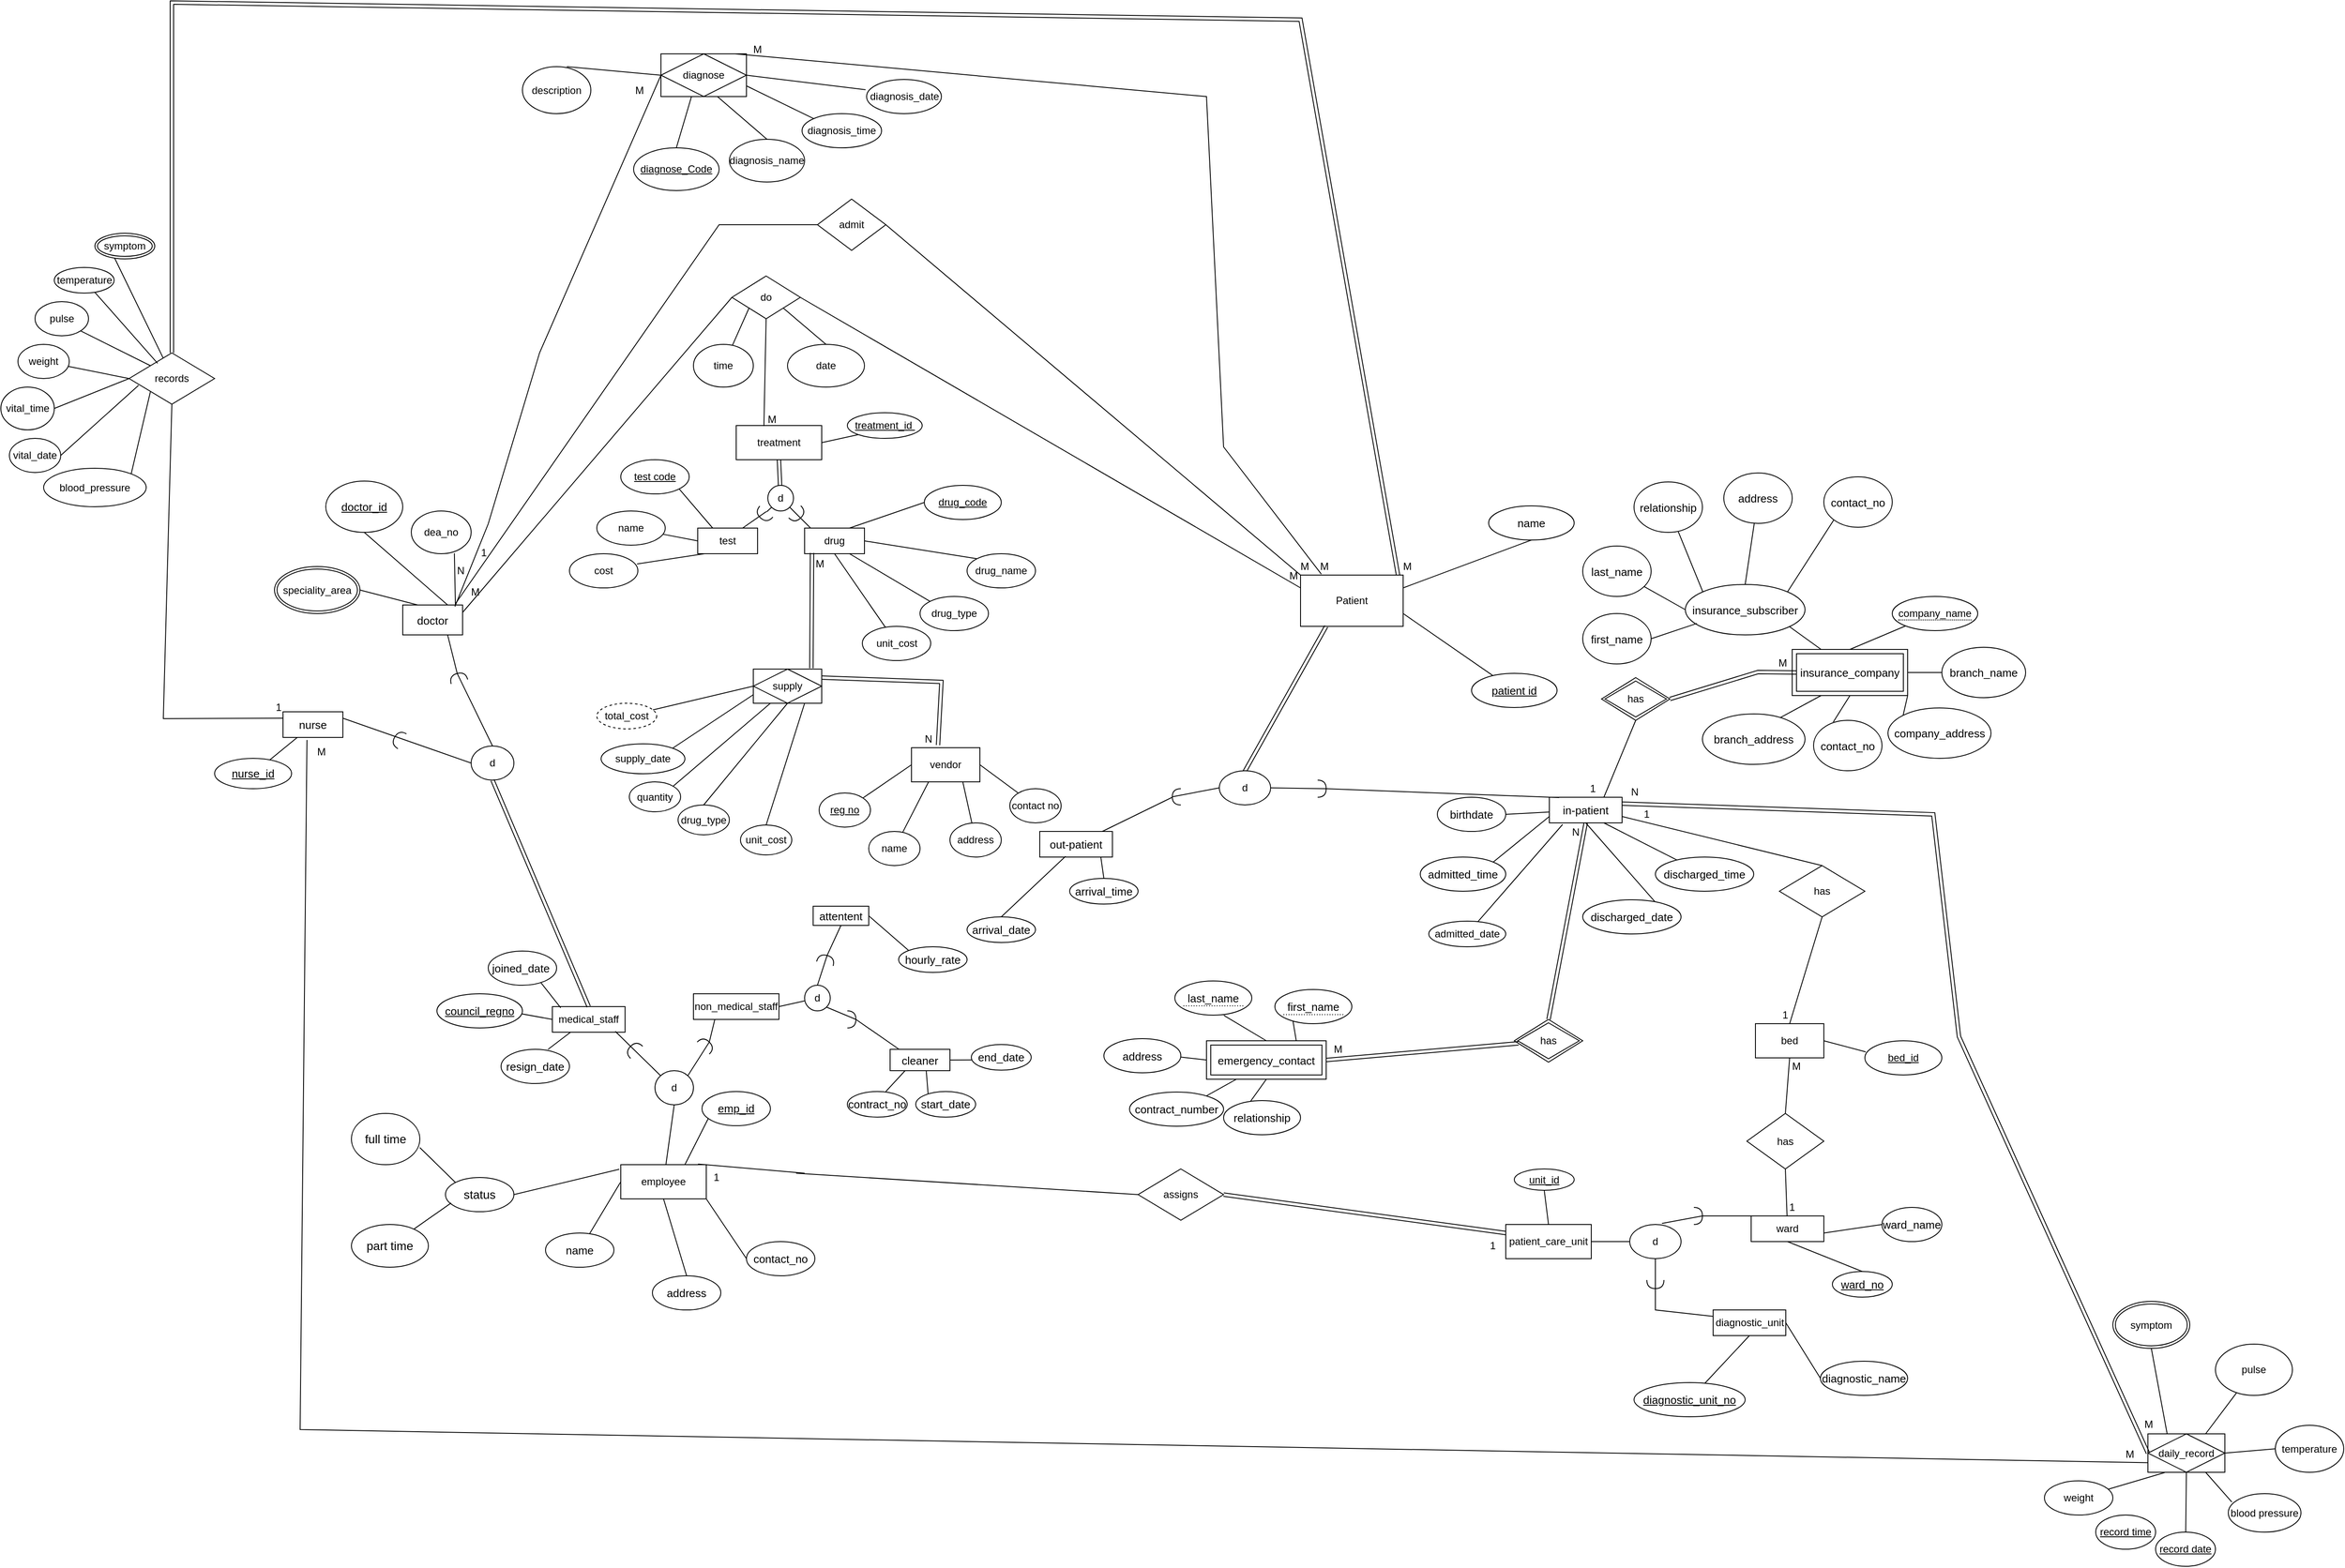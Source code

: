 <mxfile version="20.3.3" type="device"><diagram id="DIyhxwihxJP6ae5DPNxI" name="Page-1"><mxGraphModel dx="4028" dy="2150" grid="1" gridSize="10" guides="1" tooltips="1" connect="1" arrows="1" fold="1" page="1" pageScale="1" pageWidth="827" pageHeight="1169" math="0" shadow="0"><root><mxCell id="0"/><mxCell id="1" parent="0"/><mxCell id="UDNFtSEc4R2O0J2GcH31-1" value="Patient" style="rounded=0;whiteSpace=wrap;html=1;" parent="1" vertex="1"><mxGeometry x="470" y="200" width="120" height="60" as="geometry"/></mxCell><mxCell id="UDNFtSEc4R2O0J2GcH31-4" value="insurance_company" style="shape=ext;margin=3;double=1;whiteSpace=wrap;html=1;align=center;fontSize=13;" parent="1" vertex="1"><mxGeometry x="1045" y="287" width="135" height="54" as="geometry"/></mxCell><mxCell id="UDNFtSEc4R2O0J2GcH31-5" value="" style="endArrow=none;html=1;rounded=0;fontSize=13;curved=1;exitX=0.5;exitY=0;exitDx=0;exitDy=0;" parent="1" source="UDNFtSEc4R2O0J2GcH31-4" target="Pxssux2q9Vjv7i5rA8i6-60" edge="1"><mxGeometry relative="1" as="geometry"><mxPoint x="1055" y="341" as="sourcePoint"/><mxPoint x="1200" y="270" as="targetPoint"/></mxGeometry></mxCell><mxCell id="UDNFtSEc4R2O0J2GcH31-6" value="" style="endArrow=none;html=1;rounded=0;fontSize=13;curved=1;exitX=0.25;exitY=1;exitDx=0;exitDy=0;entryX=0.763;entryY=0.068;entryDx=0;entryDy=0;entryPerimeter=0;" parent="1" source="UDNFtSEc4R2O0J2GcH31-4" target="UDNFtSEc4R2O0J2GcH31-10" edge="1"><mxGeometry relative="1" as="geometry"><mxPoint x="1055" y="341" as="sourcePoint"/><mxPoint x="1045" y="331" as="targetPoint"/></mxGeometry></mxCell><mxCell id="UDNFtSEc4R2O0J2GcH31-7" value="" style="endArrow=none;html=1;rounded=0;fontSize=13;curved=1;exitX=0.5;exitY=1;exitDx=0;exitDy=0;entryX=0.288;entryY=0.034;entryDx=0;entryDy=0;entryPerimeter=0;" parent="1" source="UDNFtSEc4R2O0J2GcH31-4" target="UDNFtSEc4R2O0J2GcH31-11" edge="1"><mxGeometry relative="1" as="geometry"><mxPoint x="1055" y="341" as="sourcePoint"/><mxPoint x="1095" y="351" as="targetPoint"/></mxGeometry></mxCell><mxCell id="UDNFtSEc4R2O0J2GcH31-8" value="" style="endArrow=none;html=1;rounded=0;fontSize=13;curved=1;exitX=0.25;exitY=0;exitDx=0;exitDy=0;" parent="1" source="UDNFtSEc4R2O0J2GcH31-4" edge="1"><mxGeometry relative="1" as="geometry"><mxPoint x="1055" y="341" as="sourcePoint"/><mxPoint x="1015" y="241" as="targetPoint"/></mxGeometry></mxCell><mxCell id="UDNFtSEc4R2O0J2GcH31-10" value="branch_address" style="ellipse;whiteSpace=wrap;html=1;align=center;fontSize=13;" parent="1" vertex="1"><mxGeometry x="940" y="362.5" width="120" height="59" as="geometry"/></mxCell><mxCell id="UDNFtSEc4R2O0J2GcH31-11" value="contact_no" style="ellipse;whiteSpace=wrap;html=1;align=center;fontSize=13;" parent="1" vertex="1"><mxGeometry x="1070" y="370" width="80" height="59" as="geometry"/></mxCell><mxCell id="UDNFtSEc4R2O0J2GcH31-12" value="insurance_subscriber" style="ellipse;whiteSpace=wrap;html=1;align=center;fontSize=13;" parent="1" vertex="1"><mxGeometry x="920" y="211" width="140" height="59" as="geometry"/></mxCell><mxCell id="UDNFtSEc4R2O0J2GcH31-13" value="" style="endArrow=none;html=1;rounded=0;fontSize=13;curved=1;exitX=0;exitY=0.5;exitDx=0;exitDy=0;" parent="1" source="UDNFtSEc4R2O0J2GcH31-12" target="UDNFtSEc4R2O0J2GcH31-19" edge="1"><mxGeometry relative="1" as="geometry"><mxPoint x="915" y="271" as="sourcePoint"/><mxPoint x="900" y="220" as="targetPoint"/></mxGeometry></mxCell><mxCell id="UDNFtSEc4R2O0J2GcH31-14" value="" style="endArrow=none;html=1;rounded=0;fontSize=13;curved=1;entryX=0;entryY=0;entryDx=0;entryDy=0;" parent="1" source="UDNFtSEc4R2O0J2GcH31-20" target="UDNFtSEc4R2O0J2GcH31-12" edge="1"><mxGeometry relative="1" as="geometry"><mxPoint x="935" y="191" as="sourcePoint"/><mxPoint x="1075" y="271" as="targetPoint"/></mxGeometry></mxCell><mxCell id="UDNFtSEc4R2O0J2GcH31-15" value="" style="endArrow=none;html=1;rounded=0;fontSize=13;curved=1;exitX=0.5;exitY=0;exitDx=0;exitDy=0;" parent="1" source="UDNFtSEc4R2O0J2GcH31-12" target="UDNFtSEc4R2O0J2GcH31-21" edge="1"><mxGeometry relative="1" as="geometry"><mxPoint x="915" y="271" as="sourcePoint"/><mxPoint x="995" y="171" as="targetPoint"/></mxGeometry></mxCell><mxCell id="UDNFtSEc4R2O0J2GcH31-16" value="" style="endArrow=none;html=1;rounded=0;fontSize=13;curved=1;entryX=0.097;entryY=0.772;entryDx=0;entryDy=0;entryPerimeter=0;exitX=1;exitY=0.5;exitDx=0;exitDy=0;" parent="1" source="UDNFtSEc4R2O0J2GcH31-18" target="UDNFtSEc4R2O0J2GcH31-12" edge="1"><mxGeometry relative="1" as="geometry"><mxPoint x="895" y="261" as="sourcePoint"/><mxPoint x="1075" y="271" as="targetPoint"/></mxGeometry></mxCell><mxCell id="UDNFtSEc4R2O0J2GcH31-17" value="" style="endArrow=none;html=1;rounded=0;fontSize=13;curved=1;exitX=1;exitY=0;exitDx=0;exitDy=0;entryX=0;entryY=1;entryDx=0;entryDy=0;" parent="1" source="UDNFtSEc4R2O0J2GcH31-12" target="UDNFtSEc4R2O0J2GcH31-22" edge="1"><mxGeometry relative="1" as="geometry"><mxPoint x="915" y="271" as="sourcePoint"/><mxPoint x="1045" y="181" as="targetPoint"/></mxGeometry></mxCell><mxCell id="UDNFtSEc4R2O0J2GcH31-18" value="first_name" style="ellipse;whiteSpace=wrap;html=1;align=center;fontSize=13;" parent="1" vertex="1"><mxGeometry x="800" y="245" width="80" height="59" as="geometry"/></mxCell><mxCell id="UDNFtSEc4R2O0J2GcH31-19" value="last_name" style="ellipse;whiteSpace=wrap;html=1;align=center;fontSize=13;" parent="1" vertex="1"><mxGeometry x="800" y="166" width="80" height="59" as="geometry"/></mxCell><mxCell id="UDNFtSEc4R2O0J2GcH31-20" value="relationship" style="ellipse;whiteSpace=wrap;html=1;align=center;fontSize=13;" parent="1" vertex="1"><mxGeometry x="860" y="91" width="80" height="59" as="geometry"/></mxCell><mxCell id="UDNFtSEc4R2O0J2GcH31-21" value="address" style="ellipse;whiteSpace=wrap;html=1;align=center;fontSize=13;" parent="1" vertex="1"><mxGeometry x="965" y="80.5" width="80" height="59" as="geometry"/></mxCell><mxCell id="UDNFtSEc4R2O0J2GcH31-22" value="contact_no" style="ellipse;whiteSpace=wrap;html=1;align=center;fontSize=13;" parent="1" vertex="1"><mxGeometry x="1082" y="85" width="80" height="59" as="geometry"/></mxCell><mxCell id="UDNFtSEc4R2O0J2GcH31-26" value="in-patient" style="whiteSpace=wrap;html=1;align=center;fontSize=13;" parent="1" vertex="1"><mxGeometry x="761" y="460" width="85" height="30" as="geometry"/></mxCell><mxCell id="UDNFtSEc4R2O0J2GcH31-27" value="" style="endArrow=none;html=1;rounded=0;fontSize=13;curved=1;entryX=0;entryY=0.75;entryDx=0;entryDy=0;exitX=1;exitY=0;exitDx=0;exitDy=0;" parent="1" source="UDNFtSEc4R2O0J2GcH31-32" target="UDNFtSEc4R2O0J2GcH31-26" edge="1"><mxGeometry relative="1" as="geometry"><mxPoint x="476" y="525" as="sourcePoint"/><mxPoint x="636" y="585" as="targetPoint"/></mxGeometry></mxCell><mxCell id="UDNFtSEc4R2O0J2GcH31-28" value="" style="endArrow=none;html=1;rounded=0;fontSize=13;curved=1;entryX=0.5;entryY=1;entryDx=0;entryDy=0;exitX=0.75;exitY=0.107;exitDx=0;exitDy=0;exitPerimeter=0;" parent="1" source="UDNFtSEc4R2O0J2GcH31-33" target="UDNFtSEc4R2O0J2GcH31-26" edge="1"><mxGeometry relative="1" as="geometry"><mxPoint x="536" y="565" as="sourcePoint"/><mxPoint x="536" y="515" as="targetPoint"/></mxGeometry></mxCell><mxCell id="UDNFtSEc4R2O0J2GcH31-29" value="" style="endArrow=none;html=1;rounded=0;fontSize=13;curved=1;exitX=0.75;exitY=1;exitDx=0;exitDy=0;" parent="1" source="UDNFtSEc4R2O0J2GcH31-26" target="UDNFtSEc4R2O0J2GcH31-34" edge="1"><mxGeometry relative="1" as="geometry"><mxPoint x="476" y="575" as="sourcePoint"/><mxPoint x="586" y="565" as="targetPoint"/></mxGeometry></mxCell><mxCell id="UDNFtSEc4R2O0J2GcH31-30" value="" style="endArrow=none;html=1;rounded=0;fontSize=13;curved=1;entryX=1;entryY=0.5;entryDx=0;entryDy=0;" parent="1" source="UDNFtSEc4R2O0J2GcH31-26" target="UDNFtSEc4R2O0J2GcH31-31" edge="1"><mxGeometry relative="1" as="geometry"><mxPoint x="766" y="520" as="sourcePoint"/><mxPoint x="716" y="520" as="targetPoint"/></mxGeometry></mxCell><mxCell id="UDNFtSEc4R2O0J2GcH31-31" value="birthdate" style="ellipse;whiteSpace=wrap;html=1;align=center;fontSize=13;" parent="1" vertex="1"><mxGeometry x="630" y="460" width="80" height="40" as="geometry"/></mxCell><mxCell id="UDNFtSEc4R2O0J2GcH31-32" value="admitted_time" style="ellipse;whiteSpace=wrap;html=1;align=center;fontSize=13;" parent="1" vertex="1"><mxGeometry x="610" y="530" width="100" height="40" as="geometry"/></mxCell><mxCell id="UDNFtSEc4R2O0J2GcH31-33" value="discharged_date" style="ellipse;whiteSpace=wrap;html=1;align=center;fontSize=13;" parent="1" vertex="1"><mxGeometry x="800" y="580" width="115" height="40" as="geometry"/></mxCell><mxCell id="UDNFtSEc4R2O0J2GcH31-34" value="discharged_time" style="ellipse;whiteSpace=wrap;html=1;align=center;fontSize=13;" parent="1" vertex="1"><mxGeometry x="885" y="530" width="115" height="40" as="geometry"/></mxCell><mxCell id="UDNFtSEc4R2O0J2GcH31-38" value="" style="endArrow=none;html=1;rounded=0;exitX=0.182;exitY=1.063;exitDx=0;exitDy=0;exitPerimeter=0;" parent="1" source="UDNFtSEc4R2O0J2GcH31-26" target="UDNFtSEc4R2O0J2GcH31-39" edge="1"><mxGeometry relative="1" as="geometry"><mxPoint x="796" y="515" as="sourcePoint"/><mxPoint x="716" y="615" as="targetPoint"/></mxGeometry></mxCell><mxCell id="UDNFtSEc4R2O0J2GcH31-39" value="admitted_date" style="ellipse;whiteSpace=wrap;html=1;align=center;" parent="1" vertex="1"><mxGeometry x="620" y="605" width="90" height="30" as="geometry"/></mxCell><mxCell id="UDNFtSEc4R2O0J2GcH31-42" value="" style="endArrow=none;html=1;rounded=0;fontSize=13;curved=1;entryX=1;entryY=0.75;entryDx=0;entryDy=0;startArrow=none;" parent="1" source="UDNFtSEc4R2O0J2GcH31-44" target="UDNFtSEc4R2O0J2GcH31-1" edge="1"><mxGeometry relative="1" as="geometry"><mxPoint x="150" y="300" as="sourcePoint"/><mxPoint x="560" y="360" as="targetPoint"/></mxGeometry></mxCell><mxCell id="UDNFtSEc4R2O0J2GcH31-43" value="" style="endArrow=none;html=1;rounded=0;fontSize=13;curved=1;entryX=1;entryY=0.25;entryDx=0;entryDy=0;exitX=0.5;exitY=1;exitDx=0;exitDy=0;" parent="1" source="UDNFtSEc4R2O0J2GcH31-45" target="UDNFtSEc4R2O0J2GcH31-1" edge="1"><mxGeometry relative="1" as="geometry"><mxPoint x="280" y="300" as="sourcePoint"/><mxPoint x="535" y="350" as="targetPoint"/></mxGeometry></mxCell><mxCell id="UDNFtSEc4R2O0J2GcH31-44" value="patient id" style="ellipse;whiteSpace=wrap;html=1;align=center;fontStyle=4;fontSize=13;" parent="1" vertex="1"><mxGeometry x="670" y="315" width="100" height="40" as="geometry"/></mxCell><mxCell id="UDNFtSEc4R2O0J2GcH31-45" value="name" style="ellipse;whiteSpace=wrap;html=1;align=center;fontSize=13;" parent="1" vertex="1"><mxGeometry x="690" y="119" width="100" height="40" as="geometry"/></mxCell><mxCell id="UDNFtSEc4R2O0J2GcH31-46" value="out-patient" style="whiteSpace=wrap;html=1;align=center;fontSize=13;" parent="1" vertex="1"><mxGeometry x="165" y="500" width="85" height="30" as="geometry"/></mxCell><mxCell id="UDNFtSEc4R2O0J2GcH31-47" value="" style="endArrow=none;html=1;rounded=0;fontSize=13;curved=1;exitX=0.841;exitY=1.012;exitDx=0;exitDy=0;entryX=0.5;entryY=0;entryDx=0;entryDy=0;exitPerimeter=0;" parent="1" source="UDNFtSEc4R2O0J2GcH31-46" target="UDNFtSEc4R2O0J2GcH31-48" edge="1"><mxGeometry relative="1" as="geometry"><mxPoint x="-95" y="462.5" as="sourcePoint"/><mxPoint x="5" y="497.5" as="targetPoint"/></mxGeometry></mxCell><mxCell id="UDNFtSEc4R2O0J2GcH31-48" value="arrival_time" style="ellipse;whiteSpace=wrap;html=1;align=center;fontSize=13;" parent="1" vertex="1"><mxGeometry x="200" y="555" width="80" height="30" as="geometry"/></mxCell><mxCell id="UDNFtSEc4R2O0J2GcH31-49" value="arrival_date" style="ellipse;whiteSpace=wrap;html=1;align=center;fontSize=13;" parent="1" vertex="1"><mxGeometry x="80" y="600" width="80" height="30" as="geometry"/></mxCell><mxCell id="UDNFtSEc4R2O0J2GcH31-50" value="" style="endArrow=none;html=1;rounded=0;entryX=0.355;entryY=0.971;entryDx=0;entryDy=0;entryPerimeter=0;exitX=0.5;exitY=0;exitDx=0;exitDy=0;" parent="1" source="UDNFtSEc4R2O0J2GcH31-49" target="UDNFtSEc4R2O0J2GcH31-46" edge="1"><mxGeometry relative="1" as="geometry"><mxPoint x="25" y="442.5" as="sourcePoint"/><mxPoint x="195" y="542.5" as="targetPoint"/></mxGeometry></mxCell><mxCell id="UDNFtSEc4R2O0J2GcH31-51" value="emergency_contact" style="shape=ext;margin=3;double=1;whiteSpace=wrap;html=1;align=center;fontSize=13;" parent="1" vertex="1"><mxGeometry x="360" y="745" width="140" height="45" as="geometry"/></mxCell><mxCell id="UDNFtSEc4R2O0J2GcH31-52" value="" style="endArrow=none;html=1;rounded=0;fontSize=13;curved=1;entryX=0.5;entryY=1;entryDx=0;entryDy=0;" parent="1" target="UDNFtSEc4R2O0J2GcH31-51" edge="1"><mxGeometry relative="1" as="geometry"><mxPoint x="405" y="825" as="sourcePoint"/><mxPoint x="540" y="835" as="targetPoint"/></mxGeometry></mxCell><mxCell id="UDNFtSEc4R2O0J2GcH31-53" value="" style="endArrow=none;html=1;rounded=0;fontSize=13;curved=1;exitX=0.5;exitY=0;exitDx=0;exitDy=0;entryX=0.637;entryY=1.008;entryDx=0;entryDy=0;entryPerimeter=0;" parent="1" source="UDNFtSEc4R2O0J2GcH31-51" target="UDNFtSEc4R2O0J2GcH31-58" edge="1"><mxGeometry relative="1" as="geometry"><mxPoint x="380" y="835" as="sourcePoint"/><mxPoint x="405" y="715" as="targetPoint"/></mxGeometry></mxCell><mxCell id="UDNFtSEc4R2O0J2GcH31-54" value="" style="endArrow=none;html=1;rounded=0;fontSize=13;curved=1;exitX=0;exitY=0.5;exitDx=0;exitDy=0;" parent="1" source="UDNFtSEc4R2O0J2GcH31-51" edge="1"><mxGeometry relative="1" as="geometry"><mxPoint x="380" y="835" as="sourcePoint"/><mxPoint x="320" y="763" as="targetPoint"/></mxGeometry></mxCell><mxCell id="UDNFtSEc4R2O0J2GcH31-55" value="" style="endArrow=none;html=1;rounded=0;fontSize=13;curved=1;exitX=0.25;exitY=1;exitDx=0;exitDy=0;" parent="1" edge="1" source="UDNFtSEc4R2O0J2GcH31-51"><mxGeometry relative="1" as="geometry"><mxPoint x="380" y="775" as="sourcePoint"/><mxPoint x="350" y="815" as="targetPoint"/></mxGeometry></mxCell><mxCell id="UDNFtSEc4R2O0J2GcH31-56" value="" style="endArrow=none;html=1;rounded=0;fontSize=13;curved=1;exitX=0.75;exitY=0;exitDx=0;exitDy=0;" parent="1" source="UDNFtSEc4R2O0J2GcH31-51" edge="1"><mxGeometry relative="1" as="geometry"><mxPoint x="380" y="835" as="sourcePoint"/><mxPoint x="460" y="715" as="targetPoint"/></mxGeometry></mxCell><mxCell id="UDNFtSEc4R2O0J2GcH31-57" value="first_name" style="ellipse;whiteSpace=wrap;html=1;align=center;fontSize=13;" parent="1" vertex="1"><mxGeometry x="440" y="685" width="90" height="40" as="geometry"/></mxCell><mxCell id="UDNFtSEc4R2O0J2GcH31-58" value="last_name" style="ellipse;whiteSpace=wrap;html=1;align=center;fontSize=13;" parent="1" vertex="1"><mxGeometry x="323" y="675" width="90" height="40" as="geometry"/></mxCell><mxCell id="UDNFtSEc4R2O0J2GcH31-59" value="address" style="ellipse;whiteSpace=wrap;html=1;align=center;fontSize=13;" parent="1" vertex="1"><mxGeometry x="240" y="742.5" width="90" height="40" as="geometry"/></mxCell><mxCell id="UDNFtSEc4R2O0J2GcH31-60" value="contract_number" style="ellipse;whiteSpace=wrap;html=1;align=center;fontSize=13;" parent="1" vertex="1"><mxGeometry x="270" y="805" width="110" height="40" as="geometry"/></mxCell><mxCell id="UDNFtSEc4R2O0J2GcH31-61" value="relationship" style="ellipse;whiteSpace=wrap;html=1;align=center;fontSize=13;" parent="1" vertex="1"><mxGeometry x="380" y="815" width="90" height="40" as="geometry"/></mxCell><mxCell id="UDNFtSEc4R2O0J2GcH31-62" value="has" style="shape=rhombus;double=1;perimeter=rhombusPerimeter;whiteSpace=wrap;html=1;align=center;" parent="1" vertex="1"><mxGeometry x="720" y="720" width="80" height="50" as="geometry"/></mxCell><mxCell id="UDNFtSEc4R2O0J2GcH31-63" value="" style="shape=link;html=1;rounded=0;exitX=1;exitY=0.5;exitDx=0;exitDy=0;" parent="1" target="UDNFtSEc4R2O0J2GcH31-62" edge="1" source="UDNFtSEc4R2O0J2GcH31-51"><mxGeometry relative="1" as="geometry"><mxPoint x="450" y="762.05" as="sourcePoint"/><mxPoint x="610" y="762.05" as="targetPoint"/></mxGeometry></mxCell><mxCell id="UDNFtSEc4R2O0J2GcH31-66" value="" style="endArrow=none;html=1;rounded=0;dashed=1;dashPattern=1 2;" parent="1" edge="1"><mxGeometry relative="1" as="geometry"><mxPoint x="450" y="714.38" as="sourcePoint"/><mxPoint x="520" y="714.38" as="targetPoint"/></mxGeometry></mxCell><mxCell id="UDNFtSEc4R2O0J2GcH31-67" value="" style="endArrow=none;html=1;rounded=0;dashed=1;dashPattern=1 2;" parent="1" edge="1"><mxGeometry relative="1" as="geometry"><mxPoint x="333" y="704.17" as="sourcePoint"/><mxPoint x="403" y="704.17" as="targetPoint"/></mxGeometry></mxCell><mxCell id="UDNFtSEc4R2O0J2GcH31-68" value="" style="shape=link;html=1;rounded=0;entryX=0.5;entryY=0;entryDx=0;entryDy=0;exitX=0.5;exitY=1;exitDx=0;exitDy=0;" parent="1" source="UDNFtSEc4R2O0J2GcH31-26" target="UDNFtSEc4R2O0J2GcH31-62" edge="1"><mxGeometry width="100" relative="1" as="geometry"><mxPoint x="720" y="635" as="sourcePoint"/><mxPoint x="820" y="635" as="targetPoint"/></mxGeometry></mxCell><mxCell id="UDNFtSEc4R2O0J2GcH31-69" value="has" style="shape=rhombus;double=1;perimeter=rhombusPerimeter;whiteSpace=wrap;html=1;align=center;" parent="1" vertex="1"><mxGeometry x="822" y="320" width="80" height="50" as="geometry"/></mxCell><mxCell id="UDNFtSEc4R2O0J2GcH31-72" value="" style="shape=link;html=1;rounded=0;exitX=1;exitY=0.5;exitDx=0;exitDy=0;" parent="1" source="UDNFtSEc4R2O0J2GcH31-69" edge="1"><mxGeometry width="100" relative="1" as="geometry"><mxPoint x="945" y="313.5" as="sourcePoint"/><mxPoint x="1050" y="314" as="targetPoint"/><Array as="points"><mxPoint x="1005" y="313.5"/></Array></mxGeometry></mxCell><mxCell id="UDNFtSEc4R2O0J2GcH31-79" value="" style="endArrow=none;html=1;rounded=0;fontSize=13;curved=1;exitX=0.5;exitY=1;exitDx=0;exitDy=0;entryX=0.75;entryY=0;entryDx=0;entryDy=0;" parent="1" source="UDNFtSEc4R2O0J2GcH31-69" target="UDNFtSEc4R2O0J2GcH31-26" edge="1"><mxGeometry relative="1" as="geometry"><mxPoint x="824.68" y="384.36" as="sourcePoint"/><mxPoint x="899.323" y="428.996" as="targetPoint"/></mxGeometry></mxCell><mxCell id="UDNFtSEc4R2O0J2GcH31-81" value="" style="shape=link;html=1;rounded=0;exitX=0.25;exitY=1;exitDx=0;exitDy=0;" parent="1" source="UDNFtSEc4R2O0J2GcH31-1" edge="1"><mxGeometry width="100" relative="1" as="geometry"><mxPoint x="404.6" y="380" as="sourcePoint"/><mxPoint x="404.6" y="430" as="targetPoint"/><Array as="points"><mxPoint x="404.6" y="430"/></Array></mxGeometry></mxCell><mxCell id="UDNFtSEc4R2O0J2GcH31-82" value="d" style="ellipse;whiteSpace=wrap;html=1;" parent="1" vertex="1"><mxGeometry x="375" y="429" width="60" height="40" as="geometry"/></mxCell><mxCell id="UDNFtSEc4R2O0J2GcH31-83" value="" style="endArrow=none;html=1;rounded=0;entryX=0.134;entryY=0.013;entryDx=0;entryDy=0;entryPerimeter=0;exitX=1;exitY=0.5;exitDx=0;exitDy=0;startArrow=none;" parent="1" source="UDNFtSEc4R2O0J2GcH31-85" target="UDNFtSEc4R2O0J2GcH31-26" edge="1"><mxGeometry width="50" height="50" relative="1" as="geometry"><mxPoint x="670" y="550" as="sourcePoint"/><mxPoint x="720" y="500" as="targetPoint"/></mxGeometry></mxCell><mxCell id="UDNFtSEc4R2O0J2GcH31-84" value="" style="endArrow=none;html=1;rounded=0;startArrow=none;exitX=1;exitY=0.5;exitDx=0;exitDy=0;exitPerimeter=0;entryX=0;entryY=0.5;entryDx=0;entryDy=0;" parent="1" source="UDNFtSEc4R2O0J2GcH31-87" target="UDNFtSEc4R2O0J2GcH31-82" edge="1"><mxGeometry width="50" height="50" relative="1" as="geometry"><mxPoint x="330" y="490" as="sourcePoint"/><mxPoint x="380" y="440" as="targetPoint"/></mxGeometry></mxCell><mxCell id="UDNFtSEc4R2O0J2GcH31-85" value="" style="shape=requiredInterface;html=1;verticalLabelPosition=bottom;sketch=0;" parent="1" vertex="1"><mxGeometry x="490" y="440" width="10" height="20" as="geometry"/></mxCell><mxCell id="UDNFtSEc4R2O0J2GcH31-86" value="" style="endArrow=none;html=1;rounded=0;entryX=1;entryY=0.5;entryDx=0;entryDy=0;entryPerimeter=0;exitX=1;exitY=0.5;exitDx=0;exitDy=0;" parent="1" source="UDNFtSEc4R2O0J2GcH31-82" target="UDNFtSEc4R2O0J2GcH31-85" edge="1"><mxGeometry width="50" height="50" relative="1" as="geometry"><mxPoint x="435" y="449" as="sourcePoint"/><mxPoint x="772.39" y="460.39" as="targetPoint"/></mxGeometry></mxCell><mxCell id="UDNFtSEc4R2O0J2GcH31-87" value="" style="shape=requiredInterface;html=1;verticalLabelPosition=bottom;sketch=0;direction=west;" parent="1" vertex="1"><mxGeometry x="320" y="450" width="10" height="19" as="geometry"/></mxCell><mxCell id="UDNFtSEc4R2O0J2GcH31-88" value="" style="endArrow=none;html=1;rounded=0;" parent="1" source="UDNFtSEc4R2O0J2GcH31-46" edge="1"><mxGeometry width="50" height="50" relative="1" as="geometry"><mxPoint x="242" y="500" as="sourcePoint"/><mxPoint x="320" y="460" as="targetPoint"/></mxGeometry></mxCell><mxCell id="UDNFtSEc4R2O0J2GcH31-91" value="" style="endArrow=none;html=1;rounded=0;entryX=0.36;entryY=0.98;entryDx=0;entryDy=0;entryPerimeter=0;exitX=0.5;exitY=0;exitDx=0;exitDy=0;" parent="1" source="UDNFtSEc4R2O0J2GcH31-93" target="UDNFtSEc4R2O0J2GcH31-95" edge="1"><mxGeometry relative="1" as="geometry"><mxPoint x="-71" y="150" as="sourcePoint"/><mxPoint x="-70" y="110" as="targetPoint"/></mxGeometry></mxCell><mxCell id="UDNFtSEc4R2O0J2GcH31-92" value="" style="endArrow=none;html=1;rounded=0;entryX=0.5;entryY=0;entryDx=0;entryDy=0;exitX=0.66;exitY=1;exitDx=0;exitDy=0;exitPerimeter=0;" parent="1" source="UDNFtSEc4R2O0J2GcH31-95" target="UDNFtSEc4R2O0J2GcH31-94" edge="1"><mxGeometry relative="1" as="geometry"><mxPoint x="-20" y="110" as="sourcePoint"/><mxPoint x="-20" y="160" as="targetPoint"/></mxGeometry></mxCell><mxCell id="UDNFtSEc4R2O0J2GcH31-93" value="diagnose_Code" style="ellipse;whiteSpace=wrap;html=1;align=center;fontStyle=4;" parent="1" vertex="1"><mxGeometry x="-310" y="-300" width="100" height="50" as="geometry"/></mxCell><mxCell id="UDNFtSEc4R2O0J2GcH31-94" value="diagnosis_name" style="ellipse;whiteSpace=wrap;html=1;align=center;" parent="1" vertex="1"><mxGeometry x="-198" y="-310" width="88" height="50" as="geometry"/></mxCell><mxCell id="UDNFtSEc4R2O0J2GcH31-95" value="diagnose" style="shape=associativeEntity;whiteSpace=wrap;html=1;align=center;" parent="1" vertex="1"><mxGeometry x="-278" y="-410" width="100" height="50" as="geometry"/></mxCell><mxCell id="UDNFtSEc4R2O0J2GcH31-96" value="" style="endArrow=none;html=1;rounded=0;exitX=1;exitY=0.75;exitDx=0;exitDy=0;entryX=0;entryY=0;entryDx=0;entryDy=0;" parent="1" source="UDNFtSEc4R2O0J2GcH31-95" target="UDNFtSEc4R2O0J2GcH31-97" edge="1"><mxGeometry relative="1" as="geometry"><mxPoint x="10" y="170" as="sourcePoint"/><mxPoint x="60" y="140" as="targetPoint"/></mxGeometry></mxCell><mxCell id="UDNFtSEc4R2O0J2GcH31-97" value="diagnosis_time" style="ellipse;whiteSpace=wrap;html=1;align=center;" parent="1" vertex="1"><mxGeometry x="-113" y="-340" width="93" height="40" as="geometry"/></mxCell><mxCell id="UDNFtSEc4R2O0J2GcH31-98" value="diagnosis_date" style="ellipse;whiteSpace=wrap;html=1;align=center;" parent="1" vertex="1"><mxGeometry x="-37.5" y="-380" width="87.5" height="40" as="geometry"/></mxCell><mxCell id="UDNFtSEc4R2O0J2GcH31-99" value="" style="endArrow=none;html=1;rounded=0;exitX=1;exitY=0.5;exitDx=0;exitDy=0;entryX=-0.014;entryY=0.3;entryDx=0;entryDy=0;entryPerimeter=0;" parent="1" source="UDNFtSEc4R2O0J2GcH31-95" target="UDNFtSEc4R2O0J2GcH31-98" edge="1"><mxGeometry relative="1" as="geometry"><mxPoint x="10" y="170" as="sourcePoint"/><mxPoint x="50" y="95" as="targetPoint"/></mxGeometry></mxCell><mxCell id="UDNFtSEc4R2O0J2GcH31-100" value="" style="endArrow=none;html=1;rounded=0;exitX=0;exitY=0.5;exitDx=0;exitDy=0;entryX=0.65;entryY=0;entryDx=0;entryDy=0;entryPerimeter=0;" parent="1" source="UDNFtSEc4R2O0J2GcH31-95" target="UDNFtSEc4R2O0J2GcH31-101" edge="1"><mxGeometry relative="1" as="geometry"><mxPoint x="-80" y="40" as="sourcePoint"/><mxPoint x="-110" y="95" as="targetPoint"/></mxGeometry></mxCell><mxCell id="UDNFtSEc4R2O0J2GcH31-101" value="description" style="ellipse;whiteSpace=wrap;html=1;align=center;" parent="1" vertex="1"><mxGeometry x="-440" y="-395" width="80" height="55" as="geometry"/></mxCell><mxCell id="UDNFtSEc4R2O0J2GcH31-103" value="" style="endArrow=none;html=1;rounded=0;entryX=0.202;entryY=-0.02;entryDx=0;entryDy=0;entryPerimeter=0;exitX=0.866;exitY=0;exitDx=0;exitDy=0;exitPerimeter=0;" parent="1" source="UDNFtSEc4R2O0J2GcH31-95" target="UDNFtSEc4R2O0J2GcH31-1" edge="1"><mxGeometry width="50" height="50" relative="1" as="geometry"><mxPoint x="380" y="20" as="sourcePoint"/><mxPoint x="170" y="230" as="targetPoint"/><Array as="points"><mxPoint x="360" y="-360"/><mxPoint x="380" y="50"/></Array></mxGeometry></mxCell><mxCell id="UDNFtSEc4R2O0J2GcH31-105" value="daily_record" style="shape=associativeEntity;whiteSpace=wrap;html=1;align=center;" parent="1" vertex="1"><mxGeometry x="1461" y="1205" width="90" height="45" as="geometry"/></mxCell><mxCell id="UDNFtSEc4R2O0J2GcH31-107" value="" style="endArrow=none;html=1;rounded=0;exitX=0.25;exitY=0;exitDx=0;exitDy=0;entryX=0.5;entryY=1;entryDx=0;entryDy=0;" parent="1" source="UDNFtSEc4R2O0J2GcH31-105" target="UDNFtSEc4R2O0J2GcH31-111" edge="1"><mxGeometry relative="1" as="geometry"><mxPoint x="1580" y="1240" as="sourcePoint"/><mxPoint x="1460" y="1160" as="targetPoint"/></mxGeometry></mxCell><mxCell id="UDNFtSEc4R2O0J2GcH31-109" value="" style="endArrow=none;html=1;rounded=0;exitX=0.75;exitY=0;exitDx=0;exitDy=0;" parent="1" source="UDNFtSEc4R2O0J2GcH31-105" target="UDNFtSEc4R2O0J2GcH31-112" edge="1"><mxGeometry relative="1" as="geometry"><mxPoint x="1580" y="1180" as="sourcePoint"/><mxPoint x="1550" y="1170" as="targetPoint"/></mxGeometry></mxCell><mxCell id="UDNFtSEc4R2O0J2GcH31-110" value="" style="endArrow=none;html=1;rounded=0;exitX=0.75;exitY=1;exitDx=0;exitDy=0;entryX=0.049;entryY=0.218;entryDx=0;entryDy=0;entryPerimeter=0;" parent="1" source="UDNFtSEc4R2O0J2GcH31-105" target="UDNFtSEc4R2O0J2GcH31-113" edge="1"><mxGeometry relative="1" as="geometry"><mxPoint x="1580" y="1180" as="sourcePoint"/><mxPoint x="1540" y="1280" as="targetPoint"/></mxGeometry></mxCell><mxCell id="UDNFtSEc4R2O0J2GcH31-111" value="symptom" style="ellipse;shape=doubleEllipse;margin=3;whiteSpace=wrap;html=1;align=center;" parent="1" vertex="1"><mxGeometry x="1420" y="1050" width="90" height="55" as="geometry"/></mxCell><mxCell id="UDNFtSEc4R2O0J2GcH31-112" value="pulse" style="ellipse;whiteSpace=wrap;html=1;align=center;" parent="1" vertex="1"><mxGeometry x="1540" y="1100" width="90" height="60" as="geometry"/></mxCell><mxCell id="UDNFtSEc4R2O0J2GcH31-113" value="blood pressure" style="ellipse;whiteSpace=wrap;html=1;align=center;" parent="1" vertex="1"><mxGeometry x="1555" y="1275" width="85" height="45" as="geometry"/></mxCell><mxCell id="UDNFtSEc4R2O0J2GcH31-114" value="weight" style="ellipse;whiteSpace=wrap;html=1;align=center;" parent="1" vertex="1"><mxGeometry x="1340" y="1260" width="80" height="40" as="geometry"/></mxCell><mxCell id="UDNFtSEc4R2O0J2GcH31-115" value="" style="endArrow=none;html=1;rounded=0;exitX=0.216;exitY=1.009;exitDx=0;exitDy=0;exitPerimeter=0;" parent="1" source="UDNFtSEc4R2O0J2GcH31-105" target="UDNFtSEc4R2O0J2GcH31-114" edge="1"><mxGeometry relative="1" as="geometry"><mxPoint x="1479.44" y="1235.405" as="sourcePoint"/><mxPoint x="1479" y="1280" as="targetPoint"/></mxGeometry></mxCell><mxCell id="UDNFtSEc4R2O0J2GcH31-116" value="" style="endArrow=none;html=1;rounded=0;exitX=1;exitY=0.5;exitDx=0;exitDy=0;entryX=0;entryY=0.5;entryDx=0;entryDy=0;" parent="1" source="UDNFtSEc4R2O0J2GcH31-105" target="UDNFtSEc4R2O0J2GcH31-117" edge="1"><mxGeometry relative="1" as="geometry"><mxPoint x="1520" y="1260" as="sourcePoint"/><mxPoint x="1570" y="1213" as="targetPoint"/></mxGeometry></mxCell><mxCell id="UDNFtSEc4R2O0J2GcH31-117" value="temperature" style="ellipse;whiteSpace=wrap;html=1;align=center;" parent="1" vertex="1"><mxGeometry x="1610" y="1195" width="80" height="55" as="geometry"/></mxCell><mxCell id="UDNFtSEc4R2O0J2GcH31-118" value="record date" style="ellipse;whiteSpace=wrap;html=1;align=center;fontStyle=4;" parent="1" vertex="1"><mxGeometry x="1470" y="1320" width="70" height="40" as="geometry"/></mxCell><mxCell id="UDNFtSEc4R2O0J2GcH31-119" value="" style="endArrow=none;html=1;rounded=0;exitX=0.5;exitY=1;exitDx=0;exitDy=0;" parent="1" source="UDNFtSEc4R2O0J2GcH31-105" target="UDNFtSEc4R2O0J2GcH31-118" edge="1"><mxGeometry relative="1" as="geometry"><mxPoint x="1540" y="1300" as="sourcePoint"/><mxPoint x="1700" y="1300" as="targetPoint"/></mxGeometry></mxCell><mxCell id="UDNFtSEc4R2O0J2GcH31-123" value="" style="shape=link;html=1;rounded=0;exitX=1;exitY=0.25;exitDx=0;exitDy=0;entryX=0;entryY=0.5;entryDx=0;entryDy=0;" parent="1" source="UDNFtSEc4R2O0J2GcH31-26" target="UDNFtSEc4R2O0J2GcH31-105" edge="1"><mxGeometry width="100" relative="1" as="geometry"><mxPoint x="835" y="477.15" as="sourcePoint"/><mxPoint x="1220" y="770" as="targetPoint"/><Array as="points"><mxPoint x="1210" y="480"/><mxPoint x="1240" y="740"/></Array></mxGeometry></mxCell><mxCell id="UDNFtSEc4R2O0J2GcH31-125" value="ward" style="whiteSpace=wrap;html=1;align=center;" parent="1" vertex="1"><mxGeometry x="997" y="950" width="85" height="30" as="geometry"/></mxCell><mxCell id="UDNFtSEc4R2O0J2GcH31-126" value="" style="endArrow=none;html=1;rounded=0;fontSize=13;curved=1;entryX=0.5;entryY=1;entryDx=0;entryDy=0;exitX=0.5;exitY=0;exitDx=0;exitDy=0;" parent="1" source="UDNFtSEc4R2O0J2GcH31-128" target="UDNFtSEc4R2O0J2GcH31-125" edge="1"><mxGeometry relative="1" as="geometry"><mxPoint x="945" y="920" as="sourcePoint"/><mxPoint x="942" y="900" as="targetPoint"/></mxGeometry></mxCell><mxCell id="UDNFtSEc4R2O0J2GcH31-128" value="ward_no" style="ellipse;whiteSpace=wrap;html=1;align=center;fontStyle=4;fontSize=13;" parent="1" vertex="1"><mxGeometry x="1092" y="1015" width="70" height="30" as="geometry"/></mxCell><mxCell id="UDNFtSEc4R2O0J2GcH31-129" value="ward_name" style="ellipse;whiteSpace=wrap;html=1;align=center;fontSize=13;" parent="1" vertex="1"><mxGeometry x="1150" y="940" width="70" height="40" as="geometry"/></mxCell><mxCell id="UDNFtSEc4R2O0J2GcH31-130" value="bed" style="whiteSpace=wrap;html=1;align=center;" parent="1" vertex="1"><mxGeometry x="1002" y="725" width="80" height="40" as="geometry"/></mxCell><mxCell id="UDNFtSEc4R2O0J2GcH31-132" value="bed_id" style="ellipse;whiteSpace=wrap;html=1;align=center;fontStyle=4;" parent="1" vertex="1"><mxGeometry x="1130" y="745" width="90" height="40" as="geometry"/></mxCell><mxCell id="UDNFtSEc4R2O0J2GcH31-134" value="has" style="shape=rhombus;perimeter=rhombusPerimeter;whiteSpace=wrap;html=1;align=center;" parent="1" vertex="1"><mxGeometry x="992" y="830" width="90" height="65" as="geometry"/></mxCell><mxCell id="UDNFtSEc4R2O0J2GcH31-140" value="has" style="shape=rhombus;perimeter=rhombusPerimeter;whiteSpace=wrap;html=1;align=center;" parent="1" vertex="1"><mxGeometry x="1030" y="540" width="100" height="60" as="geometry"/></mxCell><mxCell id="UDNFtSEc4R2O0J2GcH31-146" value="" style="endArrow=none;html=1;rounded=0;exitX=1;exitY=0.5;exitDx=0;exitDy=0;entryX=0.011;entryY=0.325;entryDx=0;entryDy=0;entryPerimeter=0;" parent="1" source="UDNFtSEc4R2O0J2GcH31-130" target="UDNFtSEc4R2O0J2GcH31-132" edge="1"><mxGeometry width="50" height="50" relative="1" as="geometry"><mxPoint x="1066" y="810" as="sourcePoint"/><mxPoint x="1116" y="760" as="targetPoint"/></mxGeometry></mxCell><mxCell id="UDNFtSEc4R2O0J2GcH31-147" value="" style="endArrow=none;html=1;rounded=0;entryX=0.5;entryY=1;entryDx=0;entryDy=0;exitX=0.5;exitY=0;exitDx=0;exitDy=0;" parent="1" source="UDNFtSEc4R2O0J2GcH31-134" target="UDNFtSEc4R2O0J2GcH31-130" edge="1"><mxGeometry width="50" height="50" relative="1" as="geometry"><mxPoint x="1025" y="830" as="sourcePoint"/><mxPoint x="1075" y="780" as="targetPoint"/></mxGeometry></mxCell><mxCell id="UDNFtSEc4R2O0J2GcH31-148" value="" style="endArrow=none;html=1;rounded=0;entryX=0.5;entryY=1;entryDx=0;entryDy=0;" parent="1" source="UDNFtSEc4R2O0J2GcH31-125" target="UDNFtSEc4R2O0J2GcH31-134" edge="1"><mxGeometry width="50" height="50" relative="1" as="geometry"><mxPoint x="1200" y="980" as="sourcePoint"/><mxPoint x="1250" y="930" as="targetPoint"/><Array as="points"/></mxGeometry></mxCell><mxCell id="UDNFtSEc4R2O0J2GcH31-149" value="" style="endArrow=none;html=1;rounded=0;entryX=0;entryY=0.5;entryDx=0;entryDy=0;" parent="1" target="UDNFtSEc4R2O0J2GcH31-129" edge="1"><mxGeometry width="50" height="50" relative="1" as="geometry"><mxPoint x="1082" y="970" as="sourcePoint"/><mxPoint x="1132" y="920" as="targetPoint"/></mxGeometry></mxCell><mxCell id="UDNFtSEc4R2O0J2GcH31-150" value="" style="endArrow=none;html=1;rounded=0;exitX=0.5;exitY=0;exitDx=0;exitDy=0;entryX=0.5;entryY=1;entryDx=0;entryDy=0;" parent="1" source="UDNFtSEc4R2O0J2GcH31-130" target="UDNFtSEc4R2O0J2GcH31-140" edge="1"><mxGeometry width="50" height="50" relative="1" as="geometry"><mxPoint x="1009.5" y="700" as="sourcePoint"/><mxPoint x="1059.5" y="650" as="targetPoint"/></mxGeometry></mxCell><mxCell id="UDNFtSEc4R2O0J2GcH31-151" value="" style="endArrow=none;html=1;rounded=0;entryX=0.5;entryY=0;entryDx=0;entryDy=0;exitX=1;exitY=0.75;exitDx=0;exitDy=0;" parent="1" source="UDNFtSEc4R2O0J2GcH31-26" target="UDNFtSEc4R2O0J2GcH31-140" edge="1"><mxGeometry width="50" height="50" relative="1" as="geometry"><mxPoint x="1020" y="550" as="sourcePoint"/><mxPoint x="1070" y="500" as="targetPoint"/></mxGeometry></mxCell><mxCell id="UDNFtSEc4R2O0J2GcH31-152" value="patient_care_unit" style="whiteSpace=wrap;html=1;align=center;" parent="1" vertex="1"><mxGeometry x="710" y="960" width="100" height="40" as="geometry"/></mxCell><mxCell id="UDNFtSEc4R2O0J2GcH31-158" value="diagnostic_unit" style="whiteSpace=wrap;html=1;align=center;" parent="1" vertex="1"><mxGeometry x="952.5" y="1060" width="85" height="30" as="geometry"/></mxCell><mxCell id="UDNFtSEc4R2O0J2GcH31-161" value="diagnostic_name" style="ellipse;whiteSpace=wrap;html=1;align=center;fontSize=13;" parent="1" vertex="1"><mxGeometry x="1078" y="1120" width="102" height="40" as="geometry"/></mxCell><mxCell id="UDNFtSEc4R2O0J2GcH31-162" value="diagnostic_unit_no" style="ellipse;whiteSpace=wrap;html=1;align=center;fontStyle=4;fontSize=13;" parent="1" vertex="1"><mxGeometry x="860" y="1145" width="130" height="40" as="geometry"/></mxCell><mxCell id="UDNFtSEc4R2O0J2GcH31-169" value="" style="endArrow=none;html=1;rounded=0;entryX=0;entryY=0.5;entryDx=0;entryDy=0;exitX=1;exitY=0.5;exitDx=0;exitDy=0;" parent="1" source="UDNFtSEc4R2O0J2GcH31-158" target="UDNFtSEc4R2O0J2GcH31-161" edge="1"><mxGeometry width="50" height="50" relative="1" as="geometry"><mxPoint x="842" y="910" as="sourcePoint"/><mxPoint x="892" y="860" as="targetPoint"/></mxGeometry></mxCell><mxCell id="UDNFtSEc4R2O0J2GcH31-170" value="" style="endArrow=none;html=1;rounded=0;entryX=0.5;entryY=1;entryDx=0;entryDy=0;" parent="1" source="UDNFtSEc4R2O0J2GcH31-162" target="UDNFtSEc4R2O0J2GcH31-158" edge="1"><mxGeometry width="50" height="50" relative="1" as="geometry"><mxPoint x="920" y="1000" as="sourcePoint"/><mxPoint x="970" y="950" as="targetPoint"/></mxGeometry></mxCell><mxCell id="UDNFtSEc4R2O0J2GcH31-171" value="d" style="ellipse;whiteSpace=wrap;html=1;" parent="1" vertex="1"><mxGeometry x="855" y="960" width="60" height="40" as="geometry"/></mxCell><mxCell id="UDNFtSEc4R2O0J2GcH31-173" value="" style="endArrow=none;html=1;rounded=0;exitX=1;exitY=0.5;exitDx=0;exitDy=0;entryX=0;entryY=0.5;entryDx=0;entryDy=0;" parent="1" source="UDNFtSEc4R2O0J2GcH31-152" target="UDNFtSEc4R2O0J2GcH31-171" edge="1"><mxGeometry width="50" height="50" relative="1" as="geometry"><mxPoint x="920" y="1000" as="sourcePoint"/><mxPoint x="970" y="950" as="targetPoint"/></mxGeometry></mxCell><mxCell id="UDNFtSEc4R2O0J2GcH31-174" value="" style="endArrow=none;html=1;rounded=0;entryX=0;entryY=0;entryDx=0;entryDy=0;exitX=1;exitY=0.5;exitDx=0;exitDy=0;exitPerimeter=0;startArrow=none;" parent="1" source="UDNFtSEc4R2O0J2GcH31-176" target="UDNFtSEc4R2O0J2GcH31-125" edge="1"><mxGeometry width="50" height="50" relative="1" as="geometry"><mxPoint x="905" y="960" as="sourcePoint"/><mxPoint x="955" y="910" as="targetPoint"/><Array as="points"/></mxGeometry></mxCell><mxCell id="UDNFtSEc4R2O0J2GcH31-175" value="" style="endArrow=none;html=1;rounded=0;exitX=1;exitY=0.5;exitDx=0;exitDy=0;entryX=0;entryY=0.25;entryDx=0;entryDy=0;startArrow=none;exitPerimeter=0;" parent="1" source="UDNFtSEc4R2O0J2GcH31-180" target="UDNFtSEc4R2O0J2GcH31-158" edge="1"><mxGeometry width="50" height="50" relative="1" as="geometry"><mxPoint x="920" y="1000" as="sourcePoint"/><mxPoint x="970" y="950" as="targetPoint"/><Array as="points"><mxPoint x="885" y="1060"/></Array></mxGeometry></mxCell><mxCell id="UDNFtSEc4R2O0J2GcH31-176" value="" style="shape=requiredInterface;html=1;verticalLabelPosition=bottom;sketch=0;" parent="1" vertex="1"><mxGeometry x="930" y="940" width="10" height="20" as="geometry"/></mxCell><mxCell id="UDNFtSEc4R2O0J2GcH31-178" value="" style="endArrow=none;html=1;rounded=0;exitX=0.627;exitY=-0.03;exitDx=0;exitDy=0;exitPerimeter=0;entryX=1;entryY=0.5;entryDx=0;entryDy=0;entryPerimeter=0;" parent="1" source="UDNFtSEc4R2O0J2GcH31-171" target="UDNFtSEc4R2O0J2GcH31-176" edge="1"><mxGeometry width="50" height="50" relative="1" as="geometry"><mxPoint x="892.62" y="958.8" as="sourcePoint"/><mxPoint x="930" y="940" as="targetPoint"/><Array as="points"/></mxGeometry></mxCell><mxCell id="UDNFtSEc4R2O0J2GcH31-180" value="" style="shape=requiredInterface;html=1;verticalLabelPosition=bottom;sketch=0;rotation=90;" parent="1" vertex="1"><mxGeometry x="880" y="1020" width="10" height="20" as="geometry"/></mxCell><mxCell id="UDNFtSEc4R2O0J2GcH31-181" value="" style="endArrow=none;html=1;rounded=0;exitX=0.5;exitY=1;exitDx=0;exitDy=0;entryX=1;entryY=0.5;entryDx=0;entryDy=0;entryPerimeter=0;" parent="1" source="UDNFtSEc4R2O0J2GcH31-171" target="UDNFtSEc4R2O0J2GcH31-180" edge="1"><mxGeometry width="50" height="50" relative="1" as="geometry"><mxPoint x="885" y="1000" as="sourcePoint"/><mxPoint x="952.5" y="1057.5" as="targetPoint"/><Array as="points"/></mxGeometry></mxCell><mxCell id="UDNFtSEc4R2O0J2GcH31-182" value="employee" style="whiteSpace=wrap;html=1;align=center;" parent="1" vertex="1"><mxGeometry x="-325" y="890" width="100" height="40" as="geometry"/></mxCell><mxCell id="UDNFtSEc4R2O0J2GcH31-190" value="" style="endArrow=none;html=1;rounded=0;fontSize=14;curved=1;exitX=1;exitY=1;exitDx=0;exitDy=0;entryX=0;entryY=0.5;entryDx=0;entryDy=0;" parent="1" source="UDNFtSEc4R2O0J2GcH31-182" target="UDNFtSEc4R2O0J2GcH31-204" edge="1"><mxGeometry relative="1" as="geometry"><mxPoint x="-310" y="890" as="sourcePoint"/><mxPoint x="-190" y="910" as="targetPoint"/></mxGeometry></mxCell><mxCell id="UDNFtSEc4R2O0J2GcH31-191" value="" style="endArrow=none;html=1;rounded=0;fontSize=14;curved=1;exitX=0.75;exitY=0;exitDx=0;exitDy=0;entryX=0.097;entryY=0.768;entryDx=0;entryDy=0;entryPerimeter=0;" parent="1" source="UDNFtSEc4R2O0J2GcH31-182" target="UDNFtSEc4R2O0J2GcH31-201" edge="1"><mxGeometry relative="1" as="geometry"><mxPoint x="-220" y="920" as="sourcePoint"/><mxPoint x="-230" y="860" as="targetPoint"/></mxGeometry></mxCell><mxCell id="UDNFtSEc4R2O0J2GcH31-192" value="" style="endArrow=none;html=1;rounded=0;fontSize=14;curved=1;exitX=0.5;exitY=1;exitDx=0;exitDy=0;entryX=0.5;entryY=0;entryDx=0;entryDy=0;" parent="1" source="UDNFtSEc4R2O0J2GcH31-182" target="UDNFtSEc4R2O0J2GcH31-202" edge="1"><mxGeometry relative="1" as="geometry"><mxPoint x="-210" y="930" as="sourcePoint"/><mxPoint x="-280" y="840" as="targetPoint"/></mxGeometry></mxCell><mxCell id="UDNFtSEc4R2O0J2GcH31-194" value="" style="endArrow=none;html=1;rounded=0;fontSize=14;curved=1;exitX=0;exitY=0.5;exitDx=0;exitDy=0;" parent="1" source="UDNFtSEc4R2O0J2GcH31-182" target="UDNFtSEc4R2O0J2GcH31-203" edge="1"><mxGeometry relative="1" as="geometry"><mxPoint x="-190" y="950" as="sourcePoint"/><mxPoint x="-370" y="920" as="targetPoint"/></mxGeometry></mxCell><mxCell id="UDNFtSEc4R2O0J2GcH31-195" value="&lt;font color=&quot;#000000&quot;&gt;status&lt;/font&gt;" style="ellipse;whiteSpace=wrap;html=1;align=center;fontSize=14;" parent="1" vertex="1"><mxGeometry x="-530" y="905" width="80" height="40" as="geometry"/></mxCell><mxCell id="UDNFtSEc4R2O0J2GcH31-196" value="" style="endArrow=none;html=1;rounded=0;fontSize=14;curved=1;exitX=0;exitY=0;exitDx=0;exitDy=0;" parent="1" source="UDNFtSEc4R2O0J2GcH31-195" edge="1"><mxGeometry relative="1" as="geometry"><mxPoint x="-310" y="880" as="sourcePoint"/><mxPoint x="-560" y="870" as="targetPoint"/></mxGeometry></mxCell><mxCell id="UDNFtSEc4R2O0J2GcH31-197" value="full time" style="ellipse;whiteSpace=wrap;html=1;align=center;fontSize=14;" parent="1" vertex="1"><mxGeometry x="-640" y="830" width="80" height="60" as="geometry"/></mxCell><mxCell id="UDNFtSEc4R2O0J2GcH31-198" value="part time" style="ellipse;whiteSpace=wrap;html=1;align=center;fontSize=14;" parent="1" vertex="1"><mxGeometry x="-640" y="960" width="90" height="50" as="geometry"/></mxCell><mxCell id="UDNFtSEc4R2O0J2GcH31-199" value="" style="endArrow=none;html=1;rounded=0;fontSize=14;curved=1;exitX=1;exitY=0.5;exitDx=0;exitDy=0;entryX=-0.018;entryY=0.135;entryDx=0;entryDy=0;entryPerimeter=0;" parent="1" source="UDNFtSEc4R2O0J2GcH31-195" target="UDNFtSEc4R2O0J2GcH31-182" edge="1"><mxGeometry relative="1" as="geometry"><mxPoint x="-378.284" y="835.858" as="sourcePoint"/><mxPoint x="-340" y="800" as="targetPoint"/></mxGeometry></mxCell><mxCell id="UDNFtSEc4R2O0J2GcH31-201" value="emp_id" style="ellipse;whiteSpace=wrap;html=1;align=center;fontStyle=4;fontSize=13;" parent="1" vertex="1"><mxGeometry x="-230" y="804.39" width="80" height="40" as="geometry"/></mxCell><mxCell id="UDNFtSEc4R2O0J2GcH31-202" value="address" style="ellipse;whiteSpace=wrap;html=1;align=center;fontSize=13;" parent="1" vertex="1"><mxGeometry x="-288" y="1020" width="80" height="40" as="geometry"/></mxCell><mxCell id="UDNFtSEc4R2O0J2GcH31-203" value="name" style="ellipse;whiteSpace=wrap;html=1;align=center;fontSize=13;" parent="1" vertex="1"><mxGeometry x="-413" y="970" width="80" height="40" as="geometry"/></mxCell><mxCell id="UDNFtSEc4R2O0J2GcH31-204" value="contact_no" style="ellipse;whiteSpace=wrap;html=1;align=center;fontSize=13;" parent="1" vertex="1"><mxGeometry x="-178" y="980" width="80" height="40" as="geometry"/></mxCell><mxCell id="UDNFtSEc4R2O0J2GcH31-216" value="nurse" style="whiteSpace=wrap;html=1;align=center;fontSize=13;" parent="1" vertex="1"><mxGeometry x="-720" y="360" width="70" height="30" as="geometry"/></mxCell><mxCell id="UDNFtSEc4R2O0J2GcH31-217" value="doctor" style="whiteSpace=wrap;html=1;align=center;fontSize=13;" parent="1" vertex="1"><mxGeometry x="-580" y="235" width="70" height="35" as="geometry"/></mxCell><mxCell id="UDNFtSEc4R2O0J2GcH31-218" value="" style="endArrow=none;html=1;rounded=0;fontSize=13;curved=1;exitX=0.25;exitY=0;exitDx=0;exitDy=0;entryX=1;entryY=0.5;entryDx=0;entryDy=0;" parent="1" source="UDNFtSEc4R2O0J2GcH31-217" target="UDNFtSEc4R2O0J2GcH31-262" edge="1"><mxGeometry relative="1" as="geometry"><mxPoint x="-452.5" y="337.5" as="sourcePoint"/><mxPoint x="-522.5" y="377.5" as="targetPoint"/></mxGeometry></mxCell><mxCell id="UDNFtSEc4R2O0J2GcH31-219" value="" style="endArrow=none;html=1;rounded=0;fontSize=13;curved=1;entryX=0.5;entryY=1;entryDx=0;entryDy=0;exitX=0.75;exitY=0;exitDx=0;exitDy=0;" parent="1" source="UDNFtSEc4R2O0J2GcH31-217" target="UDNFtSEc4R2O0J2GcH31-220" edge="1"><mxGeometry relative="1" as="geometry"><mxPoint x="-440" y="250" as="sourcePoint"/><mxPoint x="-484.5" y="397.5" as="targetPoint"/></mxGeometry></mxCell><mxCell id="UDNFtSEc4R2O0J2GcH31-220" value="doctor_id" style="ellipse;whiteSpace=wrap;html=1;align=center;fontStyle=4;fontSize=13;" parent="1" vertex="1"><mxGeometry x="-670" y="90" width="90" height="60" as="geometry"/></mxCell><mxCell id="UDNFtSEc4R2O0J2GcH31-224" value="attentent" style="whiteSpace=wrap;html=1;align=center;fontSize=13;" parent="1" vertex="1"><mxGeometry x="-100" y="587.5" width="65" height="22.5" as="geometry"/></mxCell><mxCell id="UDNFtSEc4R2O0J2GcH31-226" value="" style="endArrow=none;html=1;rounded=0;fontSize=13;curved=1;exitX=1;exitY=0.5;exitDx=0;exitDy=0;entryX=0.163;entryY=0.024;entryDx=0;entryDy=0;entryPerimeter=0;startArrow=none;exitPerimeter=0;" parent="1" source="UDNFtSEc4R2O0J2GcH31-281" target="UDNFtSEc4R2O0J2GcH31-227" edge="1"><mxGeometry relative="1" as="geometry"><mxPoint x="-39.393" y="729.997" as="sourcePoint"/><mxPoint x="-15" y="754.39" as="targetPoint"/></mxGeometry></mxCell><mxCell id="UDNFtSEc4R2O0J2GcH31-227" value="cleaner" style="whiteSpace=wrap;html=1;align=center;fontSize=13;" parent="1" vertex="1"><mxGeometry x="-10" y="755" width="70" height="25" as="geometry"/></mxCell><mxCell id="UDNFtSEc4R2O0J2GcH31-229" value="hourly_rate" style="ellipse;whiteSpace=wrap;html=1;align=center;fontSize=13;" parent="1" vertex="1"><mxGeometry y="635" width="80" height="30" as="geometry"/></mxCell><mxCell id="UDNFtSEc4R2O0J2GcH31-230" value="" style="endArrow=none;html=1;rounded=0;fontSize=13;curved=1;exitX=0.25;exitY=1;exitDx=0;exitDy=0;" parent="1" source="UDNFtSEc4R2O0J2GcH31-227" edge="1"><mxGeometry relative="1" as="geometry"><mxPoint x="15" y="744.39" as="sourcePoint"/><mxPoint x="-15" y="804.39" as="targetPoint"/></mxGeometry></mxCell><mxCell id="UDNFtSEc4R2O0J2GcH31-231" value="" style="endArrow=none;html=1;rounded=0;fontSize=13;curved=1;exitX=0.604;exitY=1.015;exitDx=0;exitDy=0;exitPerimeter=0;" parent="1" source="UDNFtSEc4R2O0J2GcH31-227" edge="1"><mxGeometry relative="1" as="geometry"><mxPoint x="15" y="844.39" as="sourcePoint"/><mxPoint x="35" y="814.39" as="targetPoint"/></mxGeometry></mxCell><mxCell id="UDNFtSEc4R2O0J2GcH31-232" value="" style="endArrow=none;html=1;rounded=0;fontSize=13;curved=1;exitX=1;exitY=0.5;exitDx=0;exitDy=0;" parent="1" source="UDNFtSEc4R2O0J2GcH31-227" edge="1"><mxGeometry relative="1" as="geometry"><mxPoint x="15" y="844.39" as="sourcePoint"/><mxPoint x="95" y="767.39" as="targetPoint"/></mxGeometry></mxCell><mxCell id="UDNFtSEc4R2O0J2GcH31-233" value="end_date" style="ellipse;whiteSpace=wrap;html=1;align=center;fontSize=13;" parent="1" vertex="1"><mxGeometry x="85" y="749.39" width="70" height="30" as="geometry"/></mxCell><mxCell id="UDNFtSEc4R2O0J2GcH31-234" value="start_date" style="ellipse;whiteSpace=wrap;html=1;align=center;fontSize=13;" parent="1" vertex="1"><mxGeometry x="20" y="804.39" width="70" height="30" as="geometry"/></mxCell><mxCell id="UDNFtSEc4R2O0J2GcH31-235" value="assigns" style="shape=rhombus;perimeter=rhombusPerimeter;whiteSpace=wrap;html=1;align=center;" parent="1" vertex="1"><mxGeometry x="280" y="895" width="100" height="60" as="geometry"/></mxCell><mxCell id="UDNFtSEc4R2O0J2GcH31-236" value="" style="endArrow=none;html=1;rounded=0;exitX=0.904;exitY=-0.02;exitDx=0;exitDy=0;exitPerimeter=0;" parent="1" source="UDNFtSEc4R2O0J2GcH31-182" edge="1"><mxGeometry relative="1" as="geometry"><mxPoint x="80" y="960" as="sourcePoint"/><mxPoint x="-110" y="900" as="targetPoint"/></mxGeometry></mxCell><mxCell id="UDNFtSEc4R2O0J2GcH31-237" value="" style="endArrow=none;html=1;rounded=0;entryX=0;entryY=0.5;entryDx=0;entryDy=0;" parent="1" target="UDNFtSEc4R2O0J2GcH31-235" edge="1"><mxGeometry relative="1" as="geometry"><mxPoint x="-120" y="900" as="sourcePoint"/><mxPoint x="240" y="960" as="targetPoint"/></mxGeometry></mxCell><mxCell id="UDNFtSEc4R2O0J2GcH31-261" value="contract_no" style="ellipse;whiteSpace=wrap;html=1;align=center;fontSize=13;" parent="1" vertex="1"><mxGeometry x="-60" y="804.39" width="70" height="30" as="geometry"/></mxCell><mxCell id="UDNFtSEc4R2O0J2GcH31-262" value="speciality_area" style="ellipse;shape=doubleEllipse;margin=3;whiteSpace=wrap;html=1;align=center;" parent="1" vertex="1"><mxGeometry x="-730" y="190" width="100" height="55" as="geometry"/></mxCell><mxCell id="UDNFtSEc4R2O0J2GcH31-265" value="" style="shape=link;html=1;rounded=0;exitX=1;exitY=0.5;exitDx=0;exitDy=0;entryX=0;entryY=0.25;entryDx=0;entryDy=0;" parent="1" source="UDNFtSEc4R2O0J2GcH31-235" target="UDNFtSEc4R2O0J2GcH31-152" edge="1"><mxGeometry width="100" relative="1" as="geometry"><mxPoint x="440" y="937.5" as="sourcePoint"/><mxPoint x="540" y="937.5" as="targetPoint"/></mxGeometry></mxCell><mxCell id="UDNFtSEc4R2O0J2GcH31-266" value="medical_staff" style="whiteSpace=wrap;html=1;align=center;" parent="1" vertex="1"><mxGeometry x="-405" y="705" width="85" height="30" as="geometry"/></mxCell><mxCell id="UDNFtSEc4R2O0J2GcH31-267" value="" style="endArrow=none;html=1;rounded=0;fontSize=13;curved=1;entryX=0.115;entryY=0.048;entryDx=0;entryDy=0;entryPerimeter=0;" parent="1" target="UDNFtSEc4R2O0J2GcH31-266" edge="1"><mxGeometry relative="1" as="geometry"><mxPoint x="-420" y="675" as="sourcePoint"/><mxPoint x="-160" y="775" as="targetPoint"/></mxGeometry></mxCell><mxCell id="UDNFtSEc4R2O0J2GcH31-268" value="" style="endArrow=none;html=1;rounded=0;fontSize=13;curved=1;exitX=0;exitY=0.5;exitDx=0;exitDy=0;" parent="1" source="UDNFtSEc4R2O0J2GcH31-266" edge="1"><mxGeometry relative="1" as="geometry"><mxPoint x="-320" y="775" as="sourcePoint"/><mxPoint x="-460" y="710" as="targetPoint"/></mxGeometry></mxCell><mxCell id="UDNFtSEc4R2O0J2GcH31-269" value="" style="endArrow=none;html=1;rounded=0;fontSize=13;curved=1;entryX=0.25;entryY=1;entryDx=0;entryDy=0;" parent="1" target="UDNFtSEc4R2O0J2GcH31-266" edge="1"><mxGeometry relative="1" as="geometry"><mxPoint x="-410" y="755" as="sourcePoint"/><mxPoint x="-160" y="775" as="targetPoint"/></mxGeometry></mxCell><mxCell id="UDNFtSEc4R2O0J2GcH31-270" value="joined_date&amp;nbsp;" style="ellipse;whiteSpace=wrap;html=1;align=center;fontSize=13;" parent="1" vertex="1"><mxGeometry x="-480" y="640" width="80" height="40" as="geometry"/></mxCell><mxCell id="UDNFtSEc4R2O0J2GcH31-271" value="council_regno" style="ellipse;whiteSpace=wrap;html=1;align=center;fontStyle=4;fontSize=13;" parent="1" vertex="1"><mxGeometry x="-540" y="690" width="100" height="40" as="geometry"/></mxCell><mxCell id="UDNFtSEc4R2O0J2GcH31-272" value="resign_date" style="ellipse;whiteSpace=wrap;html=1;align=center;fontSize=13;" parent="1" vertex="1"><mxGeometry x="-465" y="755" width="80" height="40" as="geometry"/></mxCell><mxCell id="UDNFtSEc4R2O0J2GcH31-273" value="" style="endArrow=none;html=1;rounded=0;entryX=0.083;entryY=0.745;entryDx=0;entryDy=0;entryPerimeter=0;" parent="1" source="UDNFtSEc4R2O0J2GcH31-198" target="UDNFtSEc4R2O0J2GcH31-195" edge="1"><mxGeometry width="50" height="50" relative="1" as="geometry"><mxPoint x="-570" y="980" as="sourcePoint"/><mxPoint x="-530" y="940" as="targetPoint"/></mxGeometry></mxCell><mxCell id="UDNFtSEc4R2O0J2GcH31-274" value="non_medical_staff" style="whiteSpace=wrap;html=1;align=center;" parent="1" vertex="1"><mxGeometry x="-240" y="690" width="100" height="30" as="geometry"/></mxCell><mxCell id="UDNFtSEc4R2O0J2GcH31-276" value="d" style="ellipse;whiteSpace=wrap;html=1;aspect=fixed;" parent="1" vertex="1"><mxGeometry x="-110" y="680" width="30" height="30" as="geometry"/></mxCell><mxCell id="UDNFtSEc4R2O0J2GcH31-277" value="" style="endArrow=none;html=1;rounded=0;fontSize=13;curved=1;exitX=1;exitY=0.5;exitDx=0;exitDy=0;" parent="1" source="UDNFtSEc4R2O0J2GcH31-274" target="UDNFtSEc4R2O0J2GcH31-276" edge="1"><mxGeometry relative="1" as="geometry"><mxPoint x="-115" y="705" as="sourcePoint"/><mxPoint x="-75" y="705" as="targetPoint"/></mxGeometry></mxCell><mxCell id="UDNFtSEc4R2O0J2GcH31-278" value="" style="endArrow=none;html=1;rounded=0;exitX=1;exitY=0.5;exitDx=0;exitDy=0;entryX=0.5;entryY=1;entryDx=0;entryDy=0;startArrow=none;exitPerimeter=0;" parent="1" source="UDNFtSEc4R2O0J2GcH31-283" target="UDNFtSEc4R2O0J2GcH31-224" edge="1"><mxGeometry width="50" height="50" relative="1" as="geometry"><mxPoint x="-115" y="675" as="sourcePoint"/><mxPoint x="-70" y="630" as="targetPoint"/></mxGeometry></mxCell><mxCell id="UDNFtSEc4R2O0J2GcH31-280" value="" style="endArrow=none;html=1;rounded=0;entryX=0;entryY=0;entryDx=0;entryDy=0;exitX=1;exitY=0.5;exitDx=0;exitDy=0;" parent="1" source="UDNFtSEc4R2O0J2GcH31-224" target="UDNFtSEc4R2O0J2GcH31-229" edge="1"><mxGeometry width="50" height="50" relative="1" as="geometry"><mxPoint x="-65" y="670" as="sourcePoint"/><mxPoint x="-15" y="620" as="targetPoint"/></mxGeometry></mxCell><mxCell id="UDNFtSEc4R2O0J2GcH31-281" value="" style="shape=requiredInterface;html=1;verticalLabelPosition=bottom;sketch=0;" parent="1" vertex="1"><mxGeometry x="-60" y="710" width="10" height="20" as="geometry"/></mxCell><mxCell id="UDNFtSEc4R2O0J2GcH31-282" value="" style="endArrow=none;html=1;rounded=0;fontSize=13;curved=1;exitX=1;exitY=1;exitDx=0;exitDy=0;entryX=1;entryY=0.5;entryDx=0;entryDy=0;entryPerimeter=0;" parent="1" source="UDNFtSEc4R2O0J2GcH31-276" target="UDNFtSEc4R2O0J2GcH31-281" edge="1"><mxGeometry relative="1" as="geometry"><mxPoint x="-84.393" y="705.607" as="sourcePoint"/><mxPoint x="1.41" y="755.6" as="targetPoint"/></mxGeometry></mxCell><mxCell id="UDNFtSEc4R2O0J2GcH31-283" value="" style="shape=requiredInterface;html=1;verticalLabelPosition=bottom;sketch=0;rotation=-75;" parent="1" vertex="1"><mxGeometry x="-90" y="640" width="10" height="20" as="geometry"/></mxCell><mxCell id="UDNFtSEc4R2O0J2GcH31-284" value="" style="endArrow=none;html=1;rounded=0;exitX=0.5;exitY=0;exitDx=0;exitDy=0;entryX=1;entryY=0.5;entryDx=0;entryDy=0;entryPerimeter=0;" parent="1" source="UDNFtSEc4R2O0J2GcH31-276" target="UDNFtSEc4R2O0J2GcH31-283" edge="1"><mxGeometry width="50" height="50" relative="1" as="geometry"><mxPoint x="-95" y="680" as="sourcePoint"/><mxPoint x="-70" y="612.5" as="targetPoint"/></mxGeometry></mxCell><mxCell id="UDNFtSEc4R2O0J2GcH31-285" value="d" style="ellipse;whiteSpace=wrap;html=1;" parent="1" vertex="1"><mxGeometry x="-285" y="780" width="45" height="40" as="geometry"/></mxCell><mxCell id="UDNFtSEc4R2O0J2GcH31-286" value="" style="endArrow=none;html=1;rounded=0;entryX=0.25;entryY=1;entryDx=0;entryDy=0;startArrow=none;exitX=1;exitY=0.5;exitDx=0;exitDy=0;exitPerimeter=0;" parent="1" source="UDNFtSEc4R2O0J2GcH31-289" target="UDNFtSEc4R2O0J2GcH31-274" edge="1"><mxGeometry width="50" height="50" relative="1" as="geometry"><mxPoint x="-220" y="750" as="sourcePoint"/><mxPoint x="-205" y="730" as="targetPoint"/></mxGeometry></mxCell><mxCell id="UDNFtSEc4R2O0J2GcH31-287" value="" style="endArrow=none;html=1;rounded=0;exitX=1;exitY=0.5;exitDx=0;exitDy=0;exitPerimeter=0;entryX=0;entryY=0;entryDx=0;entryDy=0;startArrow=none;" parent="1" source="UDNFtSEc4R2O0J2GcH31-291" target="UDNFtSEc4R2O0J2GcH31-285" edge="1"><mxGeometry width="50" height="50" relative="1" as="geometry"><mxPoint x="-325" y="780" as="sourcePoint"/><mxPoint x="-280" y="790" as="targetPoint"/></mxGeometry></mxCell><mxCell id="UDNFtSEc4R2O0J2GcH31-288" value="" style="endArrow=none;html=1;rounded=0;entryX=0.5;entryY=1;entryDx=0;entryDy=0;" parent="1" source="UDNFtSEc4R2O0J2GcH31-182" target="UDNFtSEc4R2O0J2GcH31-285" edge="1"><mxGeometry width="50" height="50" relative="1" as="geometry"><mxPoint x="-269.01" y="895.61" as="sourcePoint"/><mxPoint x="-225" y="825" as="targetPoint"/></mxGeometry></mxCell><mxCell id="UDNFtSEc4R2O0J2GcH31-289" value="" style="shape=requiredInterface;html=1;verticalLabelPosition=bottom;sketch=0;rotation=-45;" parent="1" vertex="1"><mxGeometry x="-230" y="740" width="10" height="20" as="geometry"/></mxCell><mxCell id="UDNFtSEc4R2O0J2GcH31-290" value="" style="endArrow=none;html=1;rounded=0;entryX=1;entryY=0.5;entryDx=0;entryDy=0;exitX=1;exitY=0;exitDx=0;exitDy=0;entryPerimeter=0;" parent="1" source="UDNFtSEc4R2O0J2GcH31-285" target="UDNFtSEc4R2O0J2GcH31-289" edge="1"><mxGeometry width="50" height="50" relative="1" as="geometry"><mxPoint x="-246.626" y="785.826" as="sourcePoint"/><mxPoint x="-203.75" y="720" as="targetPoint"/></mxGeometry></mxCell><mxCell id="UDNFtSEc4R2O0J2GcH31-291" value="" style="shape=requiredInterface;html=1;verticalLabelPosition=bottom;sketch=0;rotation=-135;" parent="1" vertex="1"><mxGeometry x="-315" y="745" width="10" height="20" as="geometry"/></mxCell><mxCell id="UDNFtSEc4R2O0J2GcH31-292" value="" style="endArrow=none;html=1;rounded=0;exitX=0.866;exitY=0.967;exitDx=0;exitDy=0;exitPerimeter=0;entryX=1;entryY=0.5;entryDx=0;entryDy=0;entryPerimeter=0;" parent="1" source="UDNFtSEc4R2O0J2GcH31-266" target="UDNFtSEc4R2O0J2GcH31-291" edge="1"><mxGeometry width="50" height="50" relative="1" as="geometry"><mxPoint x="-331.39" y="734.01" as="sourcePoint"/><mxPoint x="-278.374" y="785.826" as="targetPoint"/></mxGeometry></mxCell><mxCell id="UDNFtSEc4R2O0J2GcH31-293" value="d" style="ellipse;whiteSpace=wrap;html=1;" parent="1" vertex="1"><mxGeometry x="-500" y="400" width="50" height="40" as="geometry"/></mxCell><mxCell id="UDNFtSEc4R2O0J2GcH31-294" value="" style="endArrow=none;html=1;rounded=0;entryX=0.5;entryY=0;entryDx=0;entryDy=0;exitX=1;exitY=0.5;exitDx=0;exitDy=0;startArrow=none;" parent="1" source="UDNFtSEc4R2O0J2GcH31-410" target="UDNFtSEc4R2O0J2GcH31-293" edge="1"><mxGeometry width="50" height="50" relative="1" as="geometry"><mxPoint x="-350" y="339" as="sourcePoint"/><mxPoint x="-300" y="289" as="targetPoint"/></mxGeometry></mxCell><mxCell id="UDNFtSEc4R2O0J2GcH31-295" value="" style="endArrow=none;html=1;rounded=0;entryX=0;entryY=0.5;entryDx=0;entryDy=0;exitX=1;exitY=0.25;exitDx=0;exitDy=0;" parent="1" source="UDNFtSEc4R2O0J2GcH31-216" target="UDNFtSEc4R2O0J2GcH31-293" edge="1"><mxGeometry width="50" height="50" relative="1" as="geometry"><mxPoint x="-340" y="380" as="sourcePoint"/><mxPoint x="-290" y="330" as="targetPoint"/></mxGeometry></mxCell><mxCell id="UDNFtSEc4R2O0J2GcH31-296" value="" style="shape=link;html=1;rounded=0;exitX=0.5;exitY=1;exitDx=0;exitDy=0;entryX=0.5;entryY=0;entryDx=0;entryDy=0;" parent="1" source="UDNFtSEc4R2O0J2GcH31-293" target="UDNFtSEc4R2O0J2GcH31-266" edge="1"><mxGeometry width="100" relative="1" as="geometry"><mxPoint x="-150" y="480" as="sourcePoint"/><mxPoint x="-50" y="480" as="targetPoint"/></mxGeometry></mxCell><mxCell id="UDNFtSEc4R2O0J2GcH31-299" value="" style="endArrow=none;html=1;rounded=0;entryX=0.4;entryY=1.1;entryDx=0;entryDy=0;entryPerimeter=0;exitX=0;exitY=0.75;exitDx=0;exitDy=0;" parent="1" source="UDNFtSEc4R2O0J2GcH31-105" target="UDNFtSEc4R2O0J2GcH31-216" edge="1"><mxGeometry width="50" height="50" relative="1" as="geometry"><mxPoint x="-700" y="1272" as="sourcePoint"/><mxPoint x="-610" y="550" as="targetPoint"/><Array as="points"><mxPoint x="-700" y="1200"/></Array></mxGeometry></mxCell><mxCell id="UDNFtSEc4R2O0J2GcH31-300" value="records" style="shape=rhombus;perimeter=rhombusPerimeter;whiteSpace=wrap;html=1;align=center;" parent="1" vertex="1"><mxGeometry x="-900" y="-60" width="100" height="60" as="geometry"/></mxCell><mxCell id="UDNFtSEc4R2O0J2GcH31-301" value="" style="endArrow=none;html=1;rounded=0;exitX=0.5;exitY=1;exitDx=0;exitDy=0;entryX=0;entryY=0.25;entryDx=0;entryDy=0;" parent="1" source="UDNFtSEc4R2O0J2GcH31-300" target="UDNFtSEc4R2O0J2GcH31-216" edge="1"><mxGeometry relative="1" as="geometry"><mxPoint x="-970" y="72" as="sourcePoint"/><mxPoint x="-860" y="370" as="targetPoint"/><Array as="points"><mxPoint x="-860" y="368"/></Array></mxGeometry></mxCell><mxCell id="UDNFtSEc4R2O0J2GcH31-303" value="" style="endArrow=none;html=1;rounded=0;entryX=0;entryY=0.5;entryDx=0;entryDy=0;startArrow=none;" parent="1" source="UDNFtSEc4R2O0J2GcH31-313" target="UDNFtSEc4R2O0J2GcH31-300" edge="1"><mxGeometry relative="1" as="geometry"><mxPoint x="-930" y="-10" as="sourcePoint"/><mxPoint x="-850" y="-40" as="targetPoint"/></mxGeometry></mxCell><mxCell id="UDNFtSEc4R2O0J2GcH31-304" value="" style="endArrow=none;html=1;rounded=0;entryX=0;entryY=0;entryDx=0;entryDy=0;exitX=1;exitY=1;exitDx=0;exitDy=0;" parent="1" source="UDNFtSEc4R2O0J2GcH31-314" target="UDNFtSEc4R2O0J2GcH31-300" edge="1"><mxGeometry relative="1" as="geometry"><mxPoint x="-900" y="-40" as="sourcePoint"/><mxPoint x="-850" y="-40" as="targetPoint"/></mxGeometry></mxCell><mxCell id="UDNFtSEc4R2O0J2GcH31-305" value="" style="endArrow=none;html=1;rounded=0;entryX=0;entryY=1;entryDx=0;entryDy=0;exitX=1;exitY=0;exitDx=0;exitDy=0;" parent="1" source="UDNFtSEc4R2O0J2GcH31-312" target="UDNFtSEc4R2O0J2GcH31-300" edge="1"><mxGeometry relative="1" as="geometry"><mxPoint x="-890" y="30" as="sourcePoint"/><mxPoint x="-850" y="-40" as="targetPoint"/></mxGeometry></mxCell><mxCell id="UDNFtSEc4R2O0J2GcH31-308" value="" style="endArrow=none;html=1;rounded=0;exitX=0.398;exitY=0.099;exitDx=0;exitDy=0;exitPerimeter=0;entryX=0.329;entryY=0.967;entryDx=0;entryDy=0;entryPerimeter=0;" parent="1" source="UDNFtSEc4R2O0J2GcH31-300" target="UDNFtSEc4R2O0J2GcH31-317" edge="1"><mxGeometry relative="1" as="geometry"><mxPoint x="-870" y="-40" as="sourcePoint"/><mxPoint x="-890" y="-90" as="targetPoint"/></mxGeometry></mxCell><mxCell id="UDNFtSEc4R2O0J2GcH31-310" value="vital_date" style="ellipse;whiteSpace=wrap;html=1;align=center;" parent="1" vertex="1"><mxGeometry x="-1040" y="40" width="60" height="40" as="geometry"/></mxCell><mxCell id="UDNFtSEc4R2O0J2GcH31-311" value="vital_time" style="ellipse;whiteSpace=wrap;html=1;align=center;" parent="1" vertex="1"><mxGeometry x="-1050" y="-20" width="62.5" height="50" as="geometry"/></mxCell><mxCell id="UDNFtSEc4R2O0J2GcH31-312" value="blood_pressure" style="ellipse;whiteSpace=wrap;html=1;align=center;" parent="1" vertex="1"><mxGeometry x="-1000" y="75" width="120" height="45" as="geometry"/></mxCell><mxCell id="UDNFtSEc4R2O0J2GcH31-313" value="weight" style="ellipse;whiteSpace=wrap;html=1;align=center;" parent="1" vertex="1"><mxGeometry x="-1030" y="-70" width="60" height="40" as="geometry"/></mxCell><mxCell id="UDNFtSEc4R2O0J2GcH31-314" value="pulse" style="ellipse;whiteSpace=wrap;html=1;align=center;" parent="1" vertex="1"><mxGeometry x="-1010" y="-120" width="62.5" height="40" as="geometry"/></mxCell><mxCell id="UDNFtSEc4R2O0J2GcH31-315" value="temperature" style="ellipse;whiteSpace=wrap;html=1;align=center;" parent="1" vertex="1"><mxGeometry x="-987.5" y="-160" width="70" height="30" as="geometry"/></mxCell><mxCell id="UDNFtSEc4R2O0J2GcH31-316" value="" style="endArrow=none;html=1;rounded=0;exitX=0.333;exitY=0.203;exitDx=0;exitDy=0;exitPerimeter=0;" parent="1" source="UDNFtSEc4R2O0J2GcH31-300" target="UDNFtSEc4R2O0J2GcH31-315" edge="1"><mxGeometry relative="1" as="geometry"><mxPoint x="-856.7" y="-27.82" as="sourcePoint"/><mxPoint x="-930.0" y="-80" as="targetPoint"/></mxGeometry></mxCell><mxCell id="UDNFtSEc4R2O0J2GcH31-317" value="symptom" style="ellipse;shape=doubleEllipse;margin=3;whiteSpace=wrap;html=1;align=center;" parent="1" vertex="1"><mxGeometry x="-940" y="-200" width="70" height="30" as="geometry"/></mxCell><mxCell id="UDNFtSEc4R2O0J2GcH31-318" value="" style="endArrow=none;html=1;rounded=0;entryX=0;entryY=0.5;entryDx=0;entryDy=0;exitX=1;exitY=0.5;exitDx=0;exitDy=0;" parent="1" source="UDNFtSEc4R2O0J2GcH31-311" target="UDNFtSEc4R2O0J2GcH31-300" edge="1"><mxGeometry width="50" height="50" relative="1" as="geometry"><mxPoint x="-980" y="40" as="sourcePoint"/><mxPoint x="-930" y="-10" as="targetPoint"/></mxGeometry></mxCell><mxCell id="UDNFtSEc4R2O0J2GcH31-319" value="" style="endArrow=none;html=1;rounded=0;entryX=0.11;entryY=0.633;entryDx=0;entryDy=0;entryPerimeter=0;exitX=1;exitY=0.5;exitDx=0;exitDy=0;" parent="1" source="UDNFtSEc4R2O0J2GcH31-310" target="UDNFtSEc4R2O0J2GcH31-300" edge="1"><mxGeometry width="50" height="50" relative="1" as="geometry"><mxPoint x="-945" y="50" as="sourcePoint"/><mxPoint x="-895" as="targetPoint"/></mxGeometry></mxCell><mxCell id="UDNFtSEc4R2O0J2GcH31-321" value="" style="shape=link;html=1;rounded=0;exitX=0.5;exitY=0;exitDx=0;exitDy=0;entryX=0.95;entryY=0;entryDx=0;entryDy=0;entryPerimeter=0;" parent="1" source="UDNFtSEc4R2O0J2GcH31-300" target="UDNFtSEc4R2O0J2GcH31-1" edge="1"><mxGeometry width="100" relative="1" as="geometry"><mxPoint x="-850" y="-140" as="sourcePoint"/><mxPoint x="912" y="-460" as="targetPoint"/><Array as="points"><mxPoint x="-850" y="-470"/><mxPoint x="470" y="-450"/></Array></mxGeometry></mxCell><mxCell id="UDNFtSEc4R2O0J2GcH31-323" value="" style="endArrow=none;html=1;rounded=0;entryX=0;entryY=0.5;entryDx=0;entryDy=0;exitX=0.871;exitY=0.057;exitDx=0;exitDy=0;exitPerimeter=0;" parent="1" source="UDNFtSEc4R2O0J2GcH31-217" target="UDNFtSEc4R2O0J2GcH31-95" edge="1"><mxGeometry width="50" height="50" relative="1" as="geometry"><mxPoint x="-520" y="240" as="sourcePoint"/><mxPoint x="-265" y="71" as="targetPoint"/><Array as="points"><mxPoint x="-480" y="140"/><mxPoint x="-420" y="-60"/></Array></mxGeometry></mxCell><mxCell id="UDNFtSEc4R2O0J2GcH31-325" value="treatment" style="whiteSpace=wrap;html=1;align=center;" parent="1" vertex="1"><mxGeometry x="-190" y="25" width="100" height="40" as="geometry"/></mxCell><mxCell id="UDNFtSEc4R2O0J2GcH31-326" value="" style="shape=link;html=1;rounded=0;exitX=0.5;exitY=1;exitDx=0;exitDy=0;startArrow=none;" parent="1" source="UDNFtSEc4R2O0J2GcH31-328" edge="1"><mxGeometry relative="1" as="geometry"><mxPoint x="27" y="195" as="sourcePoint"/><mxPoint x="-138" y="115" as="targetPoint"/></mxGeometry></mxCell><mxCell id="UDNFtSEc4R2O0J2GcH31-327" value="" style="resizable=0;html=1;align=right;verticalAlign=bottom;" parent="UDNFtSEc4R2O0J2GcH31-326" connectable="0" vertex="1"><mxGeometry x="1" relative="1" as="geometry"/></mxCell><mxCell id="UDNFtSEc4R2O0J2GcH31-328" value="d" style="ellipse;whiteSpace=wrap;html=1;aspect=fixed;" parent="1" vertex="1"><mxGeometry x="-153" y="95" width="30" height="30" as="geometry"/></mxCell><mxCell id="UDNFtSEc4R2O0J2GcH31-329" value="" style="shape=link;html=1;rounded=0;exitX=0.5;exitY=1;exitDx=0;exitDy=0;endArrow=none;" parent="1" source="UDNFtSEc4R2O0J2GcH31-325" target="UDNFtSEc4R2O0J2GcH31-328" edge="1"><mxGeometry relative="1" as="geometry"><mxPoint x="-138.0" y="65" as="sourcePoint"/><mxPoint x="-138.0" y="115" as="targetPoint"/></mxGeometry></mxCell><mxCell id="UDNFtSEc4R2O0J2GcH31-330" value="" style="endArrow=none;html=1;rounded=0;entryX=0;entryY=1;entryDx=0;entryDy=0;startArrow=none;" parent="1" source="UDNFtSEc4R2O0J2GcH31-407" target="UDNFtSEc4R2O0J2GcH31-328" edge="1"><mxGeometry relative="1" as="geometry"><mxPoint x="-183" y="155" as="sourcePoint"/><mxPoint x="107" y="255" as="targetPoint"/></mxGeometry></mxCell><mxCell id="UDNFtSEc4R2O0J2GcH31-331" value="" style="endArrow=none;html=1;rounded=0;exitX=1;exitY=1;exitDx=0;exitDy=0;" parent="1" source="UDNFtSEc4R2O0J2GcH31-328" edge="1"><mxGeometry relative="1" as="geometry"><mxPoint x="-53" y="255" as="sourcePoint"/><mxPoint x="-93" y="155" as="targetPoint"/></mxGeometry></mxCell><mxCell id="UDNFtSEc4R2O0J2GcH31-332" value="test" style="whiteSpace=wrap;html=1;align=center;" parent="1" vertex="1"><mxGeometry x="-235" y="145" width="70" height="30" as="geometry"/></mxCell><mxCell id="UDNFtSEc4R2O0J2GcH31-333" value="drug" style="whiteSpace=wrap;html=1;align=center;" parent="1" vertex="1"><mxGeometry x="-110" y="145" width="70" height="30" as="geometry"/></mxCell><mxCell id="UDNFtSEc4R2O0J2GcH31-342" value="" style="endArrow=none;html=1;rounded=0;exitX=0;exitY=0.5;exitDx=0;exitDy=0;" parent="1" source="UDNFtSEc4R2O0J2GcH31-332" target="UDNFtSEc4R2O0J2GcH31-346" edge="1"><mxGeometry relative="1" as="geometry"><mxPoint x="-73" y="195" as="sourcePoint"/><mxPoint x="-263" y="160" as="targetPoint"/></mxGeometry></mxCell><mxCell id="UDNFtSEc4R2O0J2GcH31-343" value="" style="endArrow=none;html=1;rounded=0;entryX=0.988;entryY=0.3;entryDx=0;entryDy=0;entryPerimeter=0;exitX=0.114;exitY=1;exitDx=0;exitDy=0;exitPerimeter=0;" parent="1" source="UDNFtSEc4R2O0J2GcH31-332" target="UDNFtSEc4R2O0J2GcH31-345" edge="1"><mxGeometry relative="1" as="geometry"><mxPoint x="-220" y="170" as="sourcePoint"/><mxPoint x="-283" y="205" as="targetPoint"/></mxGeometry></mxCell><mxCell id="UDNFtSEc4R2O0J2GcH31-344" value="" style="endArrow=none;html=1;rounded=0;exitX=0.25;exitY=0;exitDx=0;exitDy=0;entryX=1;entryY=1;entryDx=0;entryDy=0;" parent="1" source="UDNFtSEc4R2O0J2GcH31-332" target="UDNFtSEc4R2O0J2GcH31-347" edge="1"><mxGeometry relative="1" as="geometry"><mxPoint x="-73" y="195" as="sourcePoint"/><mxPoint x="-233" y="115" as="targetPoint"/></mxGeometry></mxCell><mxCell id="UDNFtSEc4R2O0J2GcH31-345" value="cost" style="ellipse;whiteSpace=wrap;html=1;align=center;" parent="1" vertex="1"><mxGeometry x="-385" y="175" width="80" height="40" as="geometry"/></mxCell><mxCell id="UDNFtSEc4R2O0J2GcH31-346" value="name" style="ellipse;whiteSpace=wrap;html=1;align=center;" parent="1" vertex="1"><mxGeometry x="-353" y="125" width="80" height="40" as="geometry"/></mxCell><mxCell id="UDNFtSEc4R2O0J2GcH31-347" value="test code" style="ellipse;whiteSpace=wrap;html=1;align=center;fontStyle=4;" parent="1" vertex="1"><mxGeometry x="-325" y="65" width="80" height="40" as="geometry"/></mxCell><mxCell id="UDNFtSEc4R2O0J2GcH31-348" value="" style="endArrow=none;html=1;rounded=0;exitX=1;exitY=0.5;exitDx=0;exitDy=0;entryX=0;entryY=0;entryDx=0;entryDy=0;" parent="1" source="UDNFtSEc4R2O0J2GcH31-333" target="UDNFtSEc4R2O0J2GcH31-353" edge="1"><mxGeometry relative="1" as="geometry"><mxPoint x="227" y="135" as="sourcePoint"/><mxPoint x="-3" y="160" as="targetPoint"/></mxGeometry></mxCell><mxCell id="UDNFtSEc4R2O0J2GcH31-349" value="" style="endArrow=none;html=1;rounded=0;exitX=0.75;exitY=0;exitDx=0;exitDy=0;entryX=0;entryY=0.5;entryDx=0;entryDy=0;" parent="1" source="UDNFtSEc4R2O0J2GcH31-333" target="UDNFtSEc4R2O0J2GcH31-352" edge="1"><mxGeometry relative="1" as="geometry"><mxPoint x="227" y="135" as="sourcePoint"/><mxPoint x="-23" y="115" as="targetPoint"/></mxGeometry></mxCell><mxCell id="UDNFtSEc4R2O0J2GcH31-350" value="" style="endArrow=none;html=1;rounded=0;exitX=0.75;exitY=1;exitDx=0;exitDy=0;entryX=0;entryY=0;entryDx=0;entryDy=0;" parent="1" source="UDNFtSEc4R2O0J2GcH31-333" target="UDNFtSEc4R2O0J2GcH31-354" edge="1"><mxGeometry relative="1" as="geometry"><mxPoint x="227" y="135" as="sourcePoint"/><mxPoint x="-23" y="195" as="targetPoint"/></mxGeometry></mxCell><mxCell id="UDNFtSEc4R2O0J2GcH31-351" value="" style="endArrow=none;html=1;rounded=0;exitX=0.5;exitY=1;exitDx=0;exitDy=0;" parent="1" source="UDNFtSEc4R2O0J2GcH31-333" target="UDNFtSEc4R2O0J2GcH31-355" edge="1"><mxGeometry relative="1" as="geometry"><mxPoint x="227" y="135" as="sourcePoint"/><mxPoint x="-63" y="225" as="targetPoint"/></mxGeometry></mxCell><mxCell id="UDNFtSEc4R2O0J2GcH31-352" value="drug_code" style="ellipse;whiteSpace=wrap;html=1;align=center;fontStyle=4;" parent="1" vertex="1"><mxGeometry x="30" y="95" width="90" height="40" as="geometry"/></mxCell><mxCell id="UDNFtSEc4R2O0J2GcH31-353" value="drug_name" style="ellipse;whiteSpace=wrap;html=1;align=center;" parent="1" vertex="1"><mxGeometry x="80" y="175" width="80" height="40" as="geometry"/></mxCell><mxCell id="UDNFtSEc4R2O0J2GcH31-354" value="drug_type" style="ellipse;whiteSpace=wrap;html=1;align=center;" parent="1" vertex="1"><mxGeometry x="25" y="225" width="80" height="40" as="geometry"/></mxCell><mxCell id="UDNFtSEc4R2O0J2GcH31-355" value="unit_cost" style="ellipse;whiteSpace=wrap;html=1;align=center;" parent="1" vertex="1"><mxGeometry x="-42.5" y="260" width="80" height="40" as="geometry"/></mxCell><mxCell id="UDNFtSEc4R2O0J2GcH31-357" value="vendor" style="whiteSpace=wrap;html=1;align=center;" parent="1" vertex="1"><mxGeometry x="15" y="402" width="80" height="40" as="geometry"/></mxCell><mxCell id="UDNFtSEc4R2O0J2GcH31-358" value="" style="endArrow=none;html=1;rounded=0;exitX=0;exitY=0.5;exitDx=0;exitDy=0;entryX=1;entryY=0;entryDx=0;entryDy=0;" parent="1" source="UDNFtSEc4R2O0J2GcH31-357" target="UDNFtSEc4R2O0J2GcH31-362" edge="1"><mxGeometry relative="1" as="geometry"><mxPoint x="137" y="365" as="sourcePoint"/><mxPoint x="17" y="360" as="targetPoint"/></mxGeometry></mxCell><mxCell id="UDNFtSEc4R2O0J2GcH31-359" value="" style="endArrow=none;html=1;rounded=0;exitX=0.25;exitY=1;exitDx=0;exitDy=0;" parent="1" source="UDNFtSEc4R2O0J2GcH31-357" target="UDNFtSEc4R2O0J2GcH31-363" edge="1"><mxGeometry relative="1" as="geometry"><mxPoint x="107" y="365" as="sourcePoint"/><mxPoint x="77" y="405" as="targetPoint"/></mxGeometry></mxCell><mxCell id="UDNFtSEc4R2O0J2GcH31-360" value="" style="endArrow=none;html=1;rounded=0;exitX=0.75;exitY=1;exitDx=0;exitDy=0;" parent="1" source="UDNFtSEc4R2O0J2GcH31-357" target="UDNFtSEc4R2O0J2GcH31-364" edge="1"><mxGeometry relative="1" as="geometry"><mxPoint x="107" y="365" as="sourcePoint"/><mxPoint x="137" y="415" as="targetPoint"/></mxGeometry></mxCell><mxCell id="UDNFtSEc4R2O0J2GcH31-362" value="reg no" style="ellipse;whiteSpace=wrap;html=1;align=center;fontStyle=4;" parent="1" vertex="1"><mxGeometry x="-93" y="455" width="60" height="40" as="geometry"/></mxCell><mxCell id="UDNFtSEc4R2O0J2GcH31-363" value="name" style="ellipse;whiteSpace=wrap;html=1;align=center;" parent="1" vertex="1"><mxGeometry x="-35" y="500" width="60" height="40" as="geometry"/></mxCell><mxCell id="UDNFtSEc4R2O0J2GcH31-364" value="address" style="ellipse;whiteSpace=wrap;html=1;align=center;" parent="1" vertex="1"><mxGeometry x="60" y="490" width="60" height="40" as="geometry"/></mxCell><mxCell id="UDNFtSEc4R2O0J2GcH31-365" value="contact no" style="ellipse;whiteSpace=wrap;html=1;align=center;" parent="1" vertex="1"><mxGeometry x="130" y="450" width="60" height="40" as="geometry"/></mxCell><mxCell id="UDNFtSEc4R2O0J2GcH31-366" value="" style="endArrow=none;html=1;rounded=0;exitX=1;exitY=0.5;exitDx=0;exitDy=0;" parent="1" source="UDNFtSEc4R2O0J2GcH31-357" target="UDNFtSEc4R2O0J2GcH31-365" edge="1"><mxGeometry relative="1" as="geometry"><mxPoint x="144.5" y="360" as="sourcePoint"/><mxPoint x="197" y="360" as="targetPoint"/></mxGeometry></mxCell><mxCell id="UDNFtSEc4R2O0J2GcH31-372" value="supply" style="shape=associativeEntity;whiteSpace=wrap;html=1;align=center;" parent="1" vertex="1"><mxGeometry x="-170" y="310" width="80" height="40" as="geometry"/></mxCell><mxCell id="UDNFtSEc4R2O0J2GcH31-373" value="" style="shape=link;html=1;rounded=0;exitX=0.124;exitY=0.972;exitDx=0;exitDy=0;entryX=0.849;entryY=-0.025;entryDx=0;entryDy=0;entryPerimeter=0;exitPerimeter=0;" parent="1" source="UDNFtSEc4R2O0J2GcH31-333" target="UDNFtSEc4R2O0J2GcH31-372" edge="1"><mxGeometry relative="1" as="geometry"><mxPoint x="27" y="285" as="sourcePoint"/><mxPoint x="187" y="285" as="targetPoint"/></mxGeometry></mxCell><mxCell id="UDNFtSEc4R2O0J2GcH31-374" value="" style="shape=link;html=1;rounded=0;exitX=1;exitY=0.25;exitDx=0;exitDy=0;entryX=0.388;entryY=-0.075;entryDx=0;entryDy=0;entryPerimeter=0;" parent="1" source="UDNFtSEc4R2O0J2GcH31-372" target="UDNFtSEc4R2O0J2GcH31-357" edge="1"><mxGeometry relative="1" as="geometry"><mxPoint x="27" y="285" as="sourcePoint"/><mxPoint x="107" y="325" as="targetPoint"/><Array as="points"><mxPoint x="50" y="325"/></Array></mxGeometry></mxCell><mxCell id="UDNFtSEc4R2O0J2GcH31-377" value="" style="endArrow=none;html=1;rounded=0;exitX=0.25;exitY=1;exitDx=0;exitDy=0;entryX=1;entryY=0;entryDx=0;entryDy=0;" parent="1" source="UDNFtSEc4R2O0J2GcH31-372" target="UDNFtSEc4R2O0J2GcH31-384" edge="1"><mxGeometry relative="1" as="geometry"><mxPoint x="-113" y="275" as="sourcePoint"/><mxPoint x="-173" y="385" as="targetPoint"/></mxGeometry></mxCell><mxCell id="UDNFtSEc4R2O0J2GcH31-378" value="" style="endArrow=none;html=1;rounded=0;exitX=0.5;exitY=1;exitDx=0;exitDy=0;entryX=0.5;entryY=0;entryDx=0;entryDy=0;" parent="1" source="UDNFtSEc4R2O0J2GcH31-372" target="UDNFtSEc4R2O0J2GcH31-385" edge="1"><mxGeometry relative="1" as="geometry"><mxPoint x="-113" y="275" as="sourcePoint"/><mxPoint x="-138" y="405" as="targetPoint"/></mxGeometry></mxCell><mxCell id="UDNFtSEc4R2O0J2GcH31-379" value="" style="endArrow=none;html=1;rounded=0;exitX=0.75;exitY=1;exitDx=0;exitDy=0;entryX=0.5;entryY=0;entryDx=0;entryDy=0;" parent="1" source="UDNFtSEc4R2O0J2GcH31-372" target="UDNFtSEc4R2O0J2GcH31-386" edge="1"><mxGeometry relative="1" as="geometry"><mxPoint x="-113" y="275" as="sourcePoint"/><mxPoint x="-83" y="395" as="targetPoint"/></mxGeometry></mxCell><mxCell id="UDNFtSEc4R2O0J2GcH31-380" value="" style="endArrow=none;html=1;rounded=0;exitX=0;exitY=0.75;exitDx=0;exitDy=0;entryX=1;entryY=0;entryDx=0;entryDy=0;" parent="1" source="UDNFtSEc4R2O0J2GcH31-372" target="UDNFtSEc4R2O0J2GcH31-383" edge="1"><mxGeometry relative="1" as="geometry"><mxPoint x="-113" y="275" as="sourcePoint"/><mxPoint x="-233" y="395" as="targetPoint"/></mxGeometry></mxCell><mxCell id="UDNFtSEc4R2O0J2GcH31-381" value="total_cost" style="ellipse;whiteSpace=wrap;html=1;align=center;dashed=1;" parent="1" vertex="1"><mxGeometry x="-353" y="350" width="70" height="30" as="geometry"/></mxCell><mxCell id="UDNFtSEc4R2O0J2GcH31-382" value="" style="endArrow=none;html=1;rounded=0;exitX=0;exitY=0.5;exitDx=0;exitDy=0;" parent="1" source="UDNFtSEc4R2O0J2GcH31-372" target="UDNFtSEc4R2O0J2GcH31-381" edge="1"><mxGeometry relative="1" as="geometry"><mxPoint x="-178" y="335" as="sourcePoint"/><mxPoint x="-223" y="335" as="targetPoint"/></mxGeometry></mxCell><mxCell id="UDNFtSEc4R2O0J2GcH31-383" value="supply_date" style="ellipse;whiteSpace=wrap;html=1;align=center;" parent="1" vertex="1"><mxGeometry x="-348" y="397.5" width="98" height="35" as="geometry"/></mxCell><mxCell id="UDNFtSEc4R2O0J2GcH31-384" value="quantity" style="ellipse;whiteSpace=wrap;html=1;align=center;" parent="1" vertex="1"><mxGeometry x="-315" y="442" width="60" height="35" as="geometry"/></mxCell><mxCell id="UDNFtSEc4R2O0J2GcH31-385" value="drug_type" style="ellipse;whiteSpace=wrap;html=1;align=center;" parent="1" vertex="1"><mxGeometry x="-258" y="469" width="60" height="35" as="geometry"/></mxCell><mxCell id="UDNFtSEc4R2O0J2GcH31-386" value="unit_cost" style="ellipse;whiteSpace=wrap;html=1;align=center;" parent="1" vertex="1"><mxGeometry x="-185" y="492.5" width="60" height="35" as="geometry"/></mxCell><mxCell id="UDNFtSEc4R2O0J2GcH31-395" value="do" style="shape=rhombus;perimeter=rhombusPerimeter;whiteSpace=wrap;html=1;align=center;" parent="1" vertex="1"><mxGeometry x="-195" y="-150" width="80" height="50" as="geometry"/></mxCell><mxCell id="UDNFtSEc4R2O0J2GcH31-396" value="" style="endArrow=none;html=1;rounded=0;exitX=0;exitY=1;exitDx=0;exitDy=0;" parent="1" source="UDNFtSEc4R2O0J2GcH31-395" target="UDNFtSEc4R2O0J2GcH31-398" edge="1"><mxGeometry relative="1" as="geometry"><mxPoint x="-155" y="-100" as="sourcePoint"/><mxPoint x="-195" y="-90" as="targetPoint"/></mxGeometry></mxCell><mxCell id="UDNFtSEc4R2O0J2GcH31-397" value="" style="endArrow=none;html=1;rounded=0;exitX=1;exitY=1;exitDx=0;exitDy=0;entryX=0.5;entryY=0;entryDx=0;entryDy=0;" parent="1" source="UDNFtSEc4R2O0J2GcH31-395" target="UDNFtSEc4R2O0J2GcH31-399" edge="1"><mxGeometry relative="1" as="geometry"><mxPoint x="-135" y="-120" as="sourcePoint"/><mxPoint x="-155" y="-70" as="targetPoint"/></mxGeometry></mxCell><mxCell id="UDNFtSEc4R2O0J2GcH31-398" value="time" style="ellipse;whiteSpace=wrap;html=1;align=center;" parent="1" vertex="1"><mxGeometry x="-240" y="-70" width="70" height="50" as="geometry"/></mxCell><mxCell id="UDNFtSEc4R2O0J2GcH31-399" value="date" style="ellipse;whiteSpace=wrap;html=1;align=center;" parent="1" vertex="1"><mxGeometry x="-130" y="-70" width="90" height="50" as="geometry"/></mxCell><mxCell id="UDNFtSEc4R2O0J2GcH31-400" value="" style="endArrow=none;html=1;rounded=0;entryX=0;entryY=0.5;entryDx=0;entryDy=0;exitX=1;exitY=0.25;exitDx=0;exitDy=0;" parent="1" source="UDNFtSEc4R2O0J2GcH31-217" target="UDNFtSEc4R2O0J2GcH31-395" edge="1"><mxGeometry width="50" height="50" relative="1" as="geometry"><mxPoint x="-323" y="-50" as="sourcePoint"/><mxPoint x="-273" y="-100" as="targetPoint"/></mxGeometry></mxCell><mxCell id="UDNFtSEc4R2O0J2GcH31-401" value="" style="endArrow=none;html=1;rounded=0;entryX=0.5;entryY=1;entryDx=0;entryDy=0;exitX=0.324;exitY=0.015;exitDx=0;exitDy=0;exitPerimeter=0;" parent="1" source="UDNFtSEc4R2O0J2GcH31-325" target="UDNFtSEc4R2O0J2GcH31-395" edge="1"><mxGeometry width="50" height="50" relative="1" as="geometry"><mxPoint x="-50" y="40" as="sourcePoint"/><mxPoint y="-10" as="targetPoint"/></mxGeometry></mxCell><mxCell id="UDNFtSEc4R2O0J2GcH31-402" value="" style="endArrow=none;html=1;rounded=0;entryX=0;entryY=0.25;entryDx=0;entryDy=0;exitX=1;exitY=0.5;exitDx=0;exitDy=0;" parent="1" source="UDNFtSEc4R2O0J2GcH31-395" target="UDNFtSEc4R2O0J2GcH31-1" edge="1"><mxGeometry width="50" height="50" relative="1" as="geometry"><mxPoint x="70" y="50" as="sourcePoint"/><mxPoint x="120" as="targetPoint"/></mxGeometry></mxCell><mxCell id="UDNFtSEc4R2O0J2GcH31-407" value="" style="shape=requiredInterface;html=1;verticalLabelPosition=bottom;sketch=0;rotation=130;" parent="1" vertex="1"><mxGeometry x="-163" y="119.5" width="10" height="20" as="geometry"/></mxCell><mxCell id="UDNFtSEc4R2O0J2GcH31-408" value="" style="endArrow=none;html=1;rounded=0;entryX=0;entryY=0.5;entryDx=0;entryDy=0;entryPerimeter=0;exitX=0.75;exitY=0;exitDx=0;exitDy=0;" parent="1" source="UDNFtSEc4R2O0J2GcH31-332" target="UDNFtSEc4R2O0J2GcH31-407" edge="1"><mxGeometry relative="1" as="geometry"><mxPoint x="-183" y="155" as="sourcePoint"/><mxPoint x="-148.607" y="120.607" as="targetPoint"/></mxGeometry></mxCell><mxCell id="UDNFtSEc4R2O0J2GcH31-409" value="" style="shape=requiredInterface;html=1;verticalLabelPosition=bottom;sketch=0;rotation=45;" parent="1" vertex="1"><mxGeometry x="-123" y="119.5" width="10" height="20" as="geometry"/></mxCell><mxCell id="UDNFtSEc4R2O0J2GcH31-410" value="" style="shape=requiredInterface;html=1;verticalLabelPosition=bottom;sketch=0;rotation=-105;" parent="1" vertex="1"><mxGeometry x="-520" y="310" width="10" height="20" as="geometry"/></mxCell><mxCell id="UDNFtSEc4R2O0J2GcH31-411" value="" style="endArrow=none;html=1;rounded=0;entryX=1;entryY=0.5;entryDx=0;entryDy=0;exitX=0.75;exitY=1;exitDx=0;exitDy=0;entryPerimeter=0;" parent="1" source="UDNFtSEc4R2O0J2GcH31-217" target="UDNFtSEc4R2O0J2GcH31-410" edge="1"><mxGeometry width="50" height="50" relative="1" as="geometry"><mxPoint x="-520" y="252.5" as="sourcePoint"/><mxPoint x="-500" y="420" as="targetPoint"/></mxGeometry></mxCell><mxCell id="UDNFtSEc4R2O0J2GcH31-412" value="" style="shape=requiredInterface;html=1;verticalLabelPosition=bottom;sketch=0;rotation=-150;" parent="1" vertex="1"><mxGeometry x="-590" y="382" width="10" height="20" as="geometry"/></mxCell><mxCell id="UDNFtSEc4R2O0J2GcH31-413" value="admit" style="rhombus;whiteSpace=wrap;html=1;" parent="1" vertex="1"><mxGeometry x="-95" y="-240" width="80" height="60" as="geometry"/></mxCell><mxCell id="UDNFtSEc4R2O0J2GcH31-414" value="" style="endArrow=none;html=1;rounded=0;entryX=0;entryY=0;entryDx=0;entryDy=0;exitX=1;exitY=0.5;exitDx=0;exitDy=0;" parent="1" source="UDNFtSEc4R2O0J2GcH31-413" target="UDNFtSEc4R2O0J2GcH31-1" edge="1"><mxGeometry width="50" height="50" relative="1" as="geometry"><mxPoint x="70" y="-140" as="sourcePoint"/><mxPoint x="120" y="-190" as="targetPoint"/></mxGeometry></mxCell><mxCell id="UDNFtSEc4R2O0J2GcH31-415" value="" style="endArrow=none;html=1;rounded=0;entryX=0;entryY=0.5;entryDx=0;entryDy=0;exitX=0.886;exitY=-0.057;exitDx=0;exitDy=0;exitPerimeter=0;" parent="1" source="UDNFtSEc4R2O0J2GcH31-217" target="UDNFtSEc4R2O0J2GcH31-413" edge="1"><mxGeometry width="50" height="50" relative="1" as="geometry"><mxPoint x="-530" y="240" as="sourcePoint"/><mxPoint x="-225" y="-150" as="targetPoint"/><Array as="points"><mxPoint x="-210" y="-210"/></Array></mxGeometry></mxCell><mxCell id="Pxssux2q9Vjv7i5rA8i6-2" value="unit_id" style="ellipse;whiteSpace=wrap;html=1;align=center;fontStyle=4;" vertex="1" parent="1"><mxGeometry x="720" y="895" width="70" height="25" as="geometry"/></mxCell><mxCell id="Pxssux2q9Vjv7i5rA8i6-4" value="" style="endArrow=none;html=1;rounded=0;entryX=0.5;entryY=1;entryDx=0;entryDy=0;exitX=0.5;exitY=0;exitDx=0;exitDy=0;" edge="1" parent="1" source="UDNFtSEc4R2O0J2GcH31-152" target="Pxssux2q9Vjv7i5rA8i6-2"><mxGeometry width="50" height="50" relative="1" as="geometry"><mxPoint x="470" y="1070" as="sourcePoint"/><mxPoint x="520" y="1020" as="targetPoint"/></mxGeometry></mxCell><mxCell id="Pxssux2q9Vjv7i5rA8i6-6" value="treatment_id&amp;nbsp;" style="ellipse;whiteSpace=wrap;html=1;align=center;fontStyle=4;" vertex="1" parent="1"><mxGeometry x="-60" y="10" width="87.5" height="30" as="geometry"/></mxCell><mxCell id="Pxssux2q9Vjv7i5rA8i6-7" value="" style="endArrow=none;html=1;rounded=0;exitX=1;exitY=0.5;exitDx=0;exitDy=0;entryX=0;entryY=1;entryDx=0;entryDy=0;" edge="1" parent="1" source="UDNFtSEc4R2O0J2GcH31-325" target="Pxssux2q9Vjv7i5rA8i6-6"><mxGeometry width="50" height="50" relative="1" as="geometry"><mxPoint x="50" y="210" as="sourcePoint"/><mxPoint x="100" y="160" as="targetPoint"/></mxGeometry></mxCell><mxCell id="Pxssux2q9Vjv7i5rA8i6-9" value="branch_name" style="ellipse;whiteSpace=wrap;html=1;align=center;fontSize=13;" vertex="1" parent="1"><mxGeometry x="1220" y="284.5" width="98" height="59" as="geometry"/></mxCell><mxCell id="Pxssux2q9Vjv7i5rA8i6-10" value="company_address" style="ellipse;whiteSpace=wrap;html=1;align=center;fontSize=13;" vertex="1" parent="1"><mxGeometry x="1157" y="355.5" width="120.5" height="59" as="geometry"/></mxCell><mxCell id="Pxssux2q9Vjv7i5rA8i6-13" value="" style="endArrow=none;html=1;rounded=0;exitX=0;exitY=0.5;exitDx=0;exitDy=0;entryX=1;entryY=0.5;entryDx=0;entryDy=0;" edge="1" parent="1" source="Pxssux2q9Vjv7i5rA8i6-9" target="UDNFtSEc4R2O0J2GcH31-4"><mxGeometry width="50" height="50" relative="1" as="geometry"><mxPoint x="970" y="370" as="sourcePoint"/><mxPoint x="1020" y="320" as="targetPoint"/></mxGeometry></mxCell><mxCell id="Pxssux2q9Vjv7i5rA8i6-14" value="" style="endArrow=none;html=1;rounded=0;exitX=0;exitY=0;exitDx=0;exitDy=0;entryX=1;entryY=1;entryDx=0;entryDy=0;" edge="1" parent="1" source="Pxssux2q9Vjv7i5rA8i6-10" target="UDNFtSEc4R2O0J2GcH31-4"><mxGeometry width="50" height="50" relative="1" as="geometry"><mxPoint x="970" y="370" as="sourcePoint"/><mxPoint x="1020" y="320" as="targetPoint"/></mxGeometry></mxCell><mxCell id="Pxssux2q9Vjv7i5rA8i6-16" value="dea_no" style="ellipse;whiteSpace=wrap;html=1;align=center;" vertex="1" parent="1"><mxGeometry x="-570" y="125" width="70" height="50" as="geometry"/></mxCell><mxCell id="Pxssux2q9Vjv7i5rA8i6-17" value="nurse_id" style="ellipse;whiteSpace=wrap;html=1;align=center;fontStyle=4;fontSize=13;" vertex="1" parent="1"><mxGeometry x="-800" y="414.5" width="90" height="35.5" as="geometry"/></mxCell><mxCell id="Pxssux2q9Vjv7i5rA8i6-18" value="" style="endArrow=none;html=1;rounded=0;exitX=0.88;exitY=-0.015;exitDx=0;exitDy=0;exitPerimeter=0;entryX=0.72;entryY=0.989;entryDx=0;entryDy=0;entryPerimeter=0;" edge="1" parent="1" source="UDNFtSEc4R2O0J2GcH31-217" target="Pxssux2q9Vjv7i5rA8i6-16"><mxGeometry width="50" height="50" relative="1" as="geometry"><mxPoint x="-300" y="190" as="sourcePoint"/><mxPoint x="-520" y="180" as="targetPoint"/></mxGeometry></mxCell><mxCell id="Pxssux2q9Vjv7i5rA8i6-19" value="" style="endArrow=none;html=1;rounded=0;" edge="1" parent="1" source="Pxssux2q9Vjv7i5rA8i6-17" target="UDNFtSEc4R2O0J2GcH31-216"><mxGeometry width="50" height="50" relative="1" as="geometry"><mxPoint x="-300" y="190" as="sourcePoint"/><mxPoint x="-250" y="140" as="targetPoint"/></mxGeometry></mxCell><mxCell id="Pxssux2q9Vjv7i5rA8i6-23" value="1" style="text;html=1;strokeColor=none;fillColor=none;align=center;verticalAlign=middle;whiteSpace=wrap;rounded=0;" vertex="1" parent="1"><mxGeometry x="-228" y="890" width="30" height="30" as="geometry"/></mxCell><mxCell id="Pxssux2q9Vjv7i5rA8i6-24" value="1" style="text;html=1;strokeColor=none;fillColor=none;align=center;verticalAlign=middle;whiteSpace=wrap;rounded=0;" vertex="1" parent="1"><mxGeometry x="680" y="970" width="30" height="30" as="geometry"/></mxCell><mxCell id="Pxssux2q9Vjv7i5rA8i6-25" value="1" style="text;html=1;strokeColor=none;fillColor=none;align=center;verticalAlign=middle;whiteSpace=wrap;rounded=0;" vertex="1" parent="1"><mxGeometry x="1030" y="925" width="30" height="30" as="geometry"/></mxCell><mxCell id="Pxssux2q9Vjv7i5rA8i6-26" value="M" style="text;html=1;strokeColor=none;fillColor=none;align=center;verticalAlign=middle;whiteSpace=wrap;rounded=0;" vertex="1" parent="1"><mxGeometry x="1035" y="760" width="30" height="30" as="geometry"/></mxCell><mxCell id="Pxssux2q9Vjv7i5rA8i6-27" value="1" style="text;html=1;strokeColor=none;fillColor=none;align=center;verticalAlign=middle;whiteSpace=wrap;rounded=0;" vertex="1" parent="1"><mxGeometry x="1022" y="700" width="30" height="30" as="geometry"/></mxCell><mxCell id="Pxssux2q9Vjv7i5rA8i6-28" value="1" style="text;html=1;strokeColor=none;fillColor=none;align=center;verticalAlign=middle;whiteSpace=wrap;rounded=0;" vertex="1" parent="1"><mxGeometry x="860" y="465" width="30" height="30" as="geometry"/></mxCell><mxCell id="Pxssux2q9Vjv7i5rA8i6-29" value="N" style="text;html=1;strokeColor=none;fillColor=none;align=center;verticalAlign=middle;whiteSpace=wrap;rounded=0;" vertex="1" parent="1"><mxGeometry x="20" y="377" width="30" height="30" as="geometry"/></mxCell><mxCell id="Pxssux2q9Vjv7i5rA8i6-30" value="M" style="text;html=1;strokeColor=none;fillColor=none;align=center;verticalAlign=middle;whiteSpace=wrap;rounded=0;" vertex="1" parent="1"><mxGeometry x="-107" y="172" width="30" height="30" as="geometry"/></mxCell><mxCell id="Pxssux2q9Vjv7i5rA8i6-31" value="M" style="text;html=1;strokeColor=none;fillColor=none;align=center;verticalAlign=middle;whiteSpace=wrap;rounded=0;" vertex="1" parent="1"><mxGeometry x="460" y="175" width="30" height="30" as="geometry"/></mxCell><mxCell id="Pxssux2q9Vjv7i5rA8i6-32" value="1" style="text;html=1;strokeColor=none;fillColor=none;align=center;verticalAlign=middle;whiteSpace=wrap;rounded=0;" vertex="1" parent="1"><mxGeometry x="-500" y="159" width="30" height="30" as="geometry"/></mxCell><mxCell id="Pxssux2q9Vjv7i5rA8i6-34" value="M" style="text;html=1;strokeColor=none;fillColor=none;align=center;verticalAlign=middle;whiteSpace=wrap;rounded=0;" vertex="1" parent="1"><mxGeometry x="483" y="175" width="30" height="30" as="geometry"/></mxCell><mxCell id="Pxssux2q9Vjv7i5rA8i6-35" value="N" style="text;html=1;strokeColor=none;fillColor=none;align=center;verticalAlign=middle;whiteSpace=wrap;rounded=0;" vertex="1" parent="1"><mxGeometry x="-527" y="180" width="30" height="30" as="geometry"/></mxCell><mxCell id="Pxssux2q9Vjv7i5rA8i6-36" value="M" style="text;html=1;strokeColor=none;fillColor=none;align=center;verticalAlign=middle;whiteSpace=wrap;rounded=0;" vertex="1" parent="1"><mxGeometry x="580" y="175" width="30" height="30" as="geometry"/></mxCell><mxCell id="Pxssux2q9Vjv7i5rA8i6-37" value="1" style="text;html=1;strokeColor=none;fillColor=none;align=center;verticalAlign=middle;whiteSpace=wrap;rounded=0;" vertex="1" parent="1"><mxGeometry x="-740" y="340" width="30" height="30" as="geometry"/></mxCell><mxCell id="Pxssux2q9Vjv7i5rA8i6-38" value="M" style="text;html=1;strokeColor=none;fillColor=none;align=center;verticalAlign=middle;whiteSpace=wrap;rounded=0;" vertex="1" parent="1"><mxGeometry x="-690" y="391.5" width="30" height="30" as="geometry"/></mxCell><mxCell id="Pxssux2q9Vjv7i5rA8i6-39" value="N" style="text;html=1;strokeColor=none;fillColor=none;align=center;verticalAlign=middle;whiteSpace=wrap;rounded=0;" vertex="1" parent="1"><mxGeometry x="846" y="439" width="30" height="30" as="geometry"/></mxCell><mxCell id="Pxssux2q9Vjv7i5rA8i6-40" value="M" style="text;html=1;strokeColor=none;fillColor=none;align=center;verticalAlign=middle;whiteSpace=wrap;rounded=0;" vertex="1" parent="1"><mxGeometry x="1019" y="288" width="30" height="30" as="geometry"/></mxCell><mxCell id="Pxssux2q9Vjv7i5rA8i6-44" value="1" style="text;html=1;strokeColor=none;fillColor=none;align=center;verticalAlign=middle;whiteSpace=wrap;rounded=0;" vertex="1" parent="1"><mxGeometry x="797" y="435" width="30" height="30" as="geometry"/></mxCell><mxCell id="Pxssux2q9Vjv7i5rA8i6-45" value="M" style="text;html=1;strokeColor=none;fillColor=none;align=center;verticalAlign=middle;whiteSpace=wrap;rounded=0;" vertex="1" parent="1"><mxGeometry x="447" y="186" width="30" height="30" as="geometry"/></mxCell><mxCell id="Pxssux2q9Vjv7i5rA8i6-46" value="M" style="text;html=1;strokeColor=none;fillColor=none;align=center;verticalAlign=middle;whiteSpace=wrap;rounded=0;" vertex="1" parent="1"><mxGeometry x="-163" y="3" width="30" height="30" as="geometry"/></mxCell><mxCell id="Pxssux2q9Vjv7i5rA8i6-47" value="M" style="text;html=1;strokeColor=none;fillColor=none;align=center;verticalAlign=middle;whiteSpace=wrap;rounded=0;" vertex="1" parent="1"><mxGeometry x="-510" y="205" width="30" height="30" as="geometry"/></mxCell><mxCell id="Pxssux2q9Vjv7i5rA8i6-49" value="M" style="text;html=1;strokeColor=none;fillColor=none;align=center;verticalAlign=middle;whiteSpace=wrap;rounded=0;" vertex="1" parent="1"><mxGeometry x="-180" y="-430" width="30" height="30" as="geometry"/></mxCell><mxCell id="Pxssux2q9Vjv7i5rA8i6-50" value="M" style="text;html=1;strokeColor=none;fillColor=none;align=center;verticalAlign=middle;whiteSpace=wrap;rounded=0;" vertex="1" parent="1"><mxGeometry x="-318" y="-382.5" width="30" height="30" as="geometry"/></mxCell><mxCell id="Pxssux2q9Vjv7i5rA8i6-52" value="M" style="text;html=1;strokeColor=none;fillColor=none;align=center;verticalAlign=middle;whiteSpace=wrap;rounded=0;" vertex="1" parent="1"><mxGeometry x="1425" y="1214" width="30" height="30" as="geometry"/></mxCell><mxCell id="Pxssux2q9Vjv7i5rA8i6-53" value="M" style="text;html=1;strokeColor=none;fillColor=none;align=center;verticalAlign=middle;whiteSpace=wrap;rounded=0;" vertex="1" parent="1"><mxGeometry x="1447" y="1179" width="30" height="30" as="geometry"/></mxCell><mxCell id="Pxssux2q9Vjv7i5rA8i6-54" value="N" style="text;html=1;strokeColor=none;fillColor=none;align=center;verticalAlign=middle;whiteSpace=wrap;rounded=0;" vertex="1" parent="1"><mxGeometry x="777" y="486" width="30" height="30" as="geometry"/></mxCell><mxCell id="Pxssux2q9Vjv7i5rA8i6-55" value="M" style="text;html=1;strokeColor=none;fillColor=none;align=center;verticalAlign=middle;whiteSpace=wrap;rounded=0;" vertex="1" parent="1"><mxGeometry x="499" y="740" width="30" height="30" as="geometry"/></mxCell><mxCell id="Pxssux2q9Vjv7i5rA8i6-58" value="record time" style="ellipse;whiteSpace=wrap;html=1;align=center;fontStyle=4;" vertex="1" parent="1"><mxGeometry x="1400" y="1300" width="70" height="40" as="geometry"/></mxCell><mxCell id="Pxssux2q9Vjv7i5rA8i6-60" value="&lt;span style=&quot;border-bottom: 1px dotted&quot;&gt;company_name&lt;/span&gt;" style="ellipse;whiteSpace=wrap;html=1;align=center;" vertex="1" parent="1"><mxGeometry x="1162" y="225" width="100" height="40" as="geometry"/></mxCell></root></mxGraphModel></diagram></mxfile>